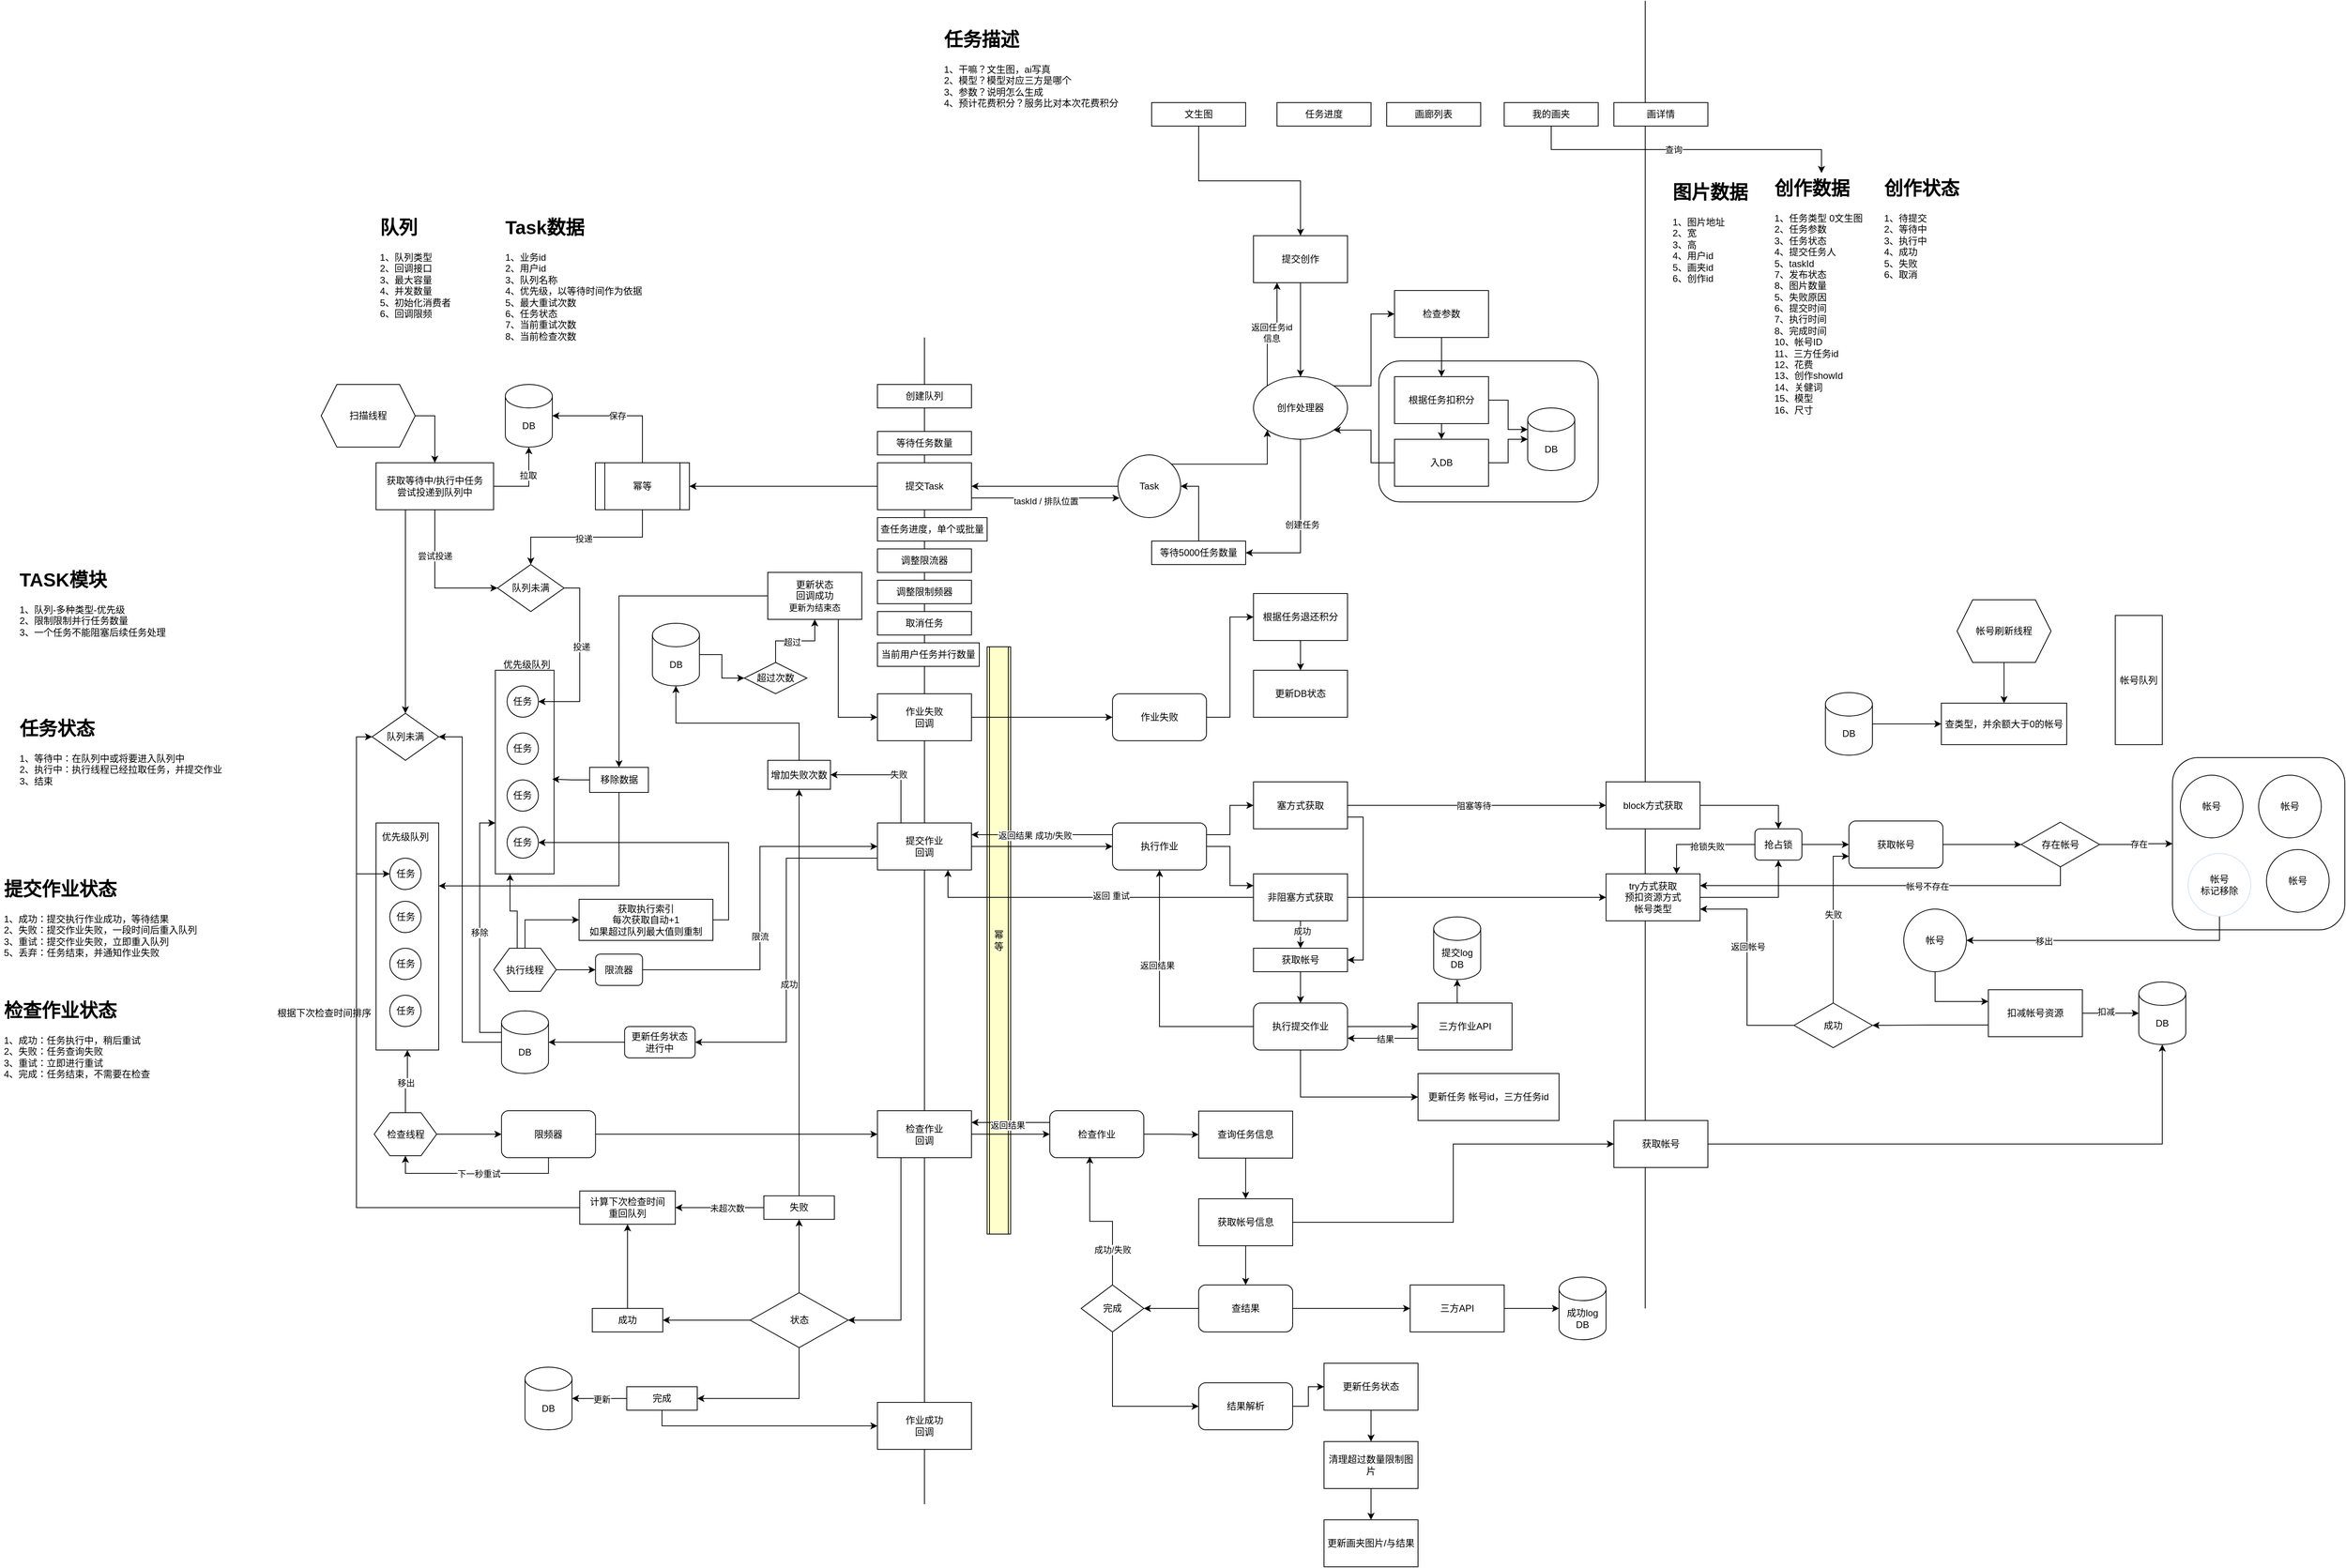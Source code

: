 <mxfile version="23.1.6" type="github">
  <diagram id="C5RBs43oDa-KdzZeNtuy" name="Page-1">
    <mxGraphModel dx="2501" dy="1964" grid="1" gridSize="10" guides="1" tooltips="1" connect="1" arrows="1" fold="1" page="1" pageScale="1" pageWidth="827" pageHeight="1169" math="0" shadow="0">
      <root>
        <mxCell id="WIyWlLk6GJQsqaUBKTNV-0" />
        <mxCell id="WIyWlLk6GJQsqaUBKTNV-1" parent="WIyWlLk6GJQsqaUBKTNV-0" />
        <mxCell id="xUtmV8FWCzUYATDFEh71-380" value="幂等" style="shape=process;whiteSpace=wrap;html=1;backgroundOutline=1;fillColor=#FFFFCC;" vertex="1" parent="WIyWlLk6GJQsqaUBKTNV-1">
          <mxGeometry x="790" y="355" width="30" height="750" as="geometry" />
        </mxCell>
        <mxCell id="xUtmV8FWCzUYATDFEh71-227" value="" style="rounded=1;whiteSpace=wrap;html=1;" vertex="1" parent="WIyWlLk6GJQsqaUBKTNV-1">
          <mxGeometry x="1290" y="-10" width="280" height="180" as="geometry" />
        </mxCell>
        <mxCell id="xUtmV8FWCzUYATDFEh71-2" value="" style="endArrow=none;html=1;rounded=0;" edge="1" parent="WIyWlLk6GJQsqaUBKTNV-1">
          <mxGeometry width="50" height="50" relative="1" as="geometry">
            <mxPoint x="710" y="1450" as="sourcePoint" />
            <mxPoint x="710" y="-40" as="targetPoint" />
          </mxGeometry>
        </mxCell>
        <mxCell id="xUtmV8FWCzUYATDFEh71-3" value="" style="endArrow=none;html=1;rounded=0;" edge="1" parent="WIyWlLk6GJQsqaUBKTNV-1">
          <mxGeometry width="50" height="50" relative="1" as="geometry">
            <mxPoint x="1630" y="1200" as="sourcePoint" />
            <mxPoint x="1630" y="-470" as="targetPoint" />
          </mxGeometry>
        </mxCell>
        <mxCell id="xUtmV8FWCzUYATDFEh71-9" style="edgeStyle=orthogonalEdgeStyle;rounded=0;orthogonalLoop=1;jettySize=auto;html=1;exitX=0;exitY=0.5;exitDx=0;exitDy=0;entryX=1;entryY=0.5;entryDx=0;entryDy=0;" edge="1" parent="WIyWlLk6GJQsqaUBKTNV-1" source="xUtmV8FWCzUYATDFEh71-6" target="xUtmV8FWCzUYATDFEh71-8">
          <mxGeometry relative="1" as="geometry" />
        </mxCell>
        <mxCell id="xUtmV8FWCzUYATDFEh71-218" style="edgeStyle=orthogonalEdgeStyle;rounded=0;orthogonalLoop=1;jettySize=auto;html=1;exitX=1;exitY=0;exitDx=0;exitDy=0;entryX=0;entryY=1;entryDx=0;entryDy=0;" edge="1" parent="WIyWlLk6GJQsqaUBKTNV-1" source="xUtmV8FWCzUYATDFEh71-6" target="xUtmV8FWCzUYATDFEh71-204">
          <mxGeometry relative="1" as="geometry" />
        </mxCell>
        <mxCell id="xUtmV8FWCzUYATDFEh71-6" value="Task" style="ellipse;whiteSpace=wrap;html=1;aspect=fixed;" vertex="1" parent="WIyWlLk6GJQsqaUBKTNV-1">
          <mxGeometry x="957" y="110" width="80" height="80" as="geometry" />
        </mxCell>
        <mxCell id="xUtmV8FWCzUYATDFEh71-13" style="edgeStyle=orthogonalEdgeStyle;rounded=0;orthogonalLoop=1;jettySize=auto;html=1;exitX=0;exitY=0.5;exitDx=0;exitDy=0;entryX=1;entryY=0.5;entryDx=0;entryDy=0;" edge="1" parent="WIyWlLk6GJQsqaUBKTNV-1" source="xUtmV8FWCzUYATDFEh71-8" target="xUtmV8FWCzUYATDFEh71-11">
          <mxGeometry relative="1" as="geometry" />
        </mxCell>
        <mxCell id="xUtmV8FWCzUYATDFEh71-8" value="提交Task" style="rounded=0;whiteSpace=wrap;html=1;" vertex="1" parent="WIyWlLk6GJQsqaUBKTNV-1">
          <mxGeometry x="650" y="120" width="120" height="60" as="geometry" />
        </mxCell>
        <mxCell id="xUtmV8FWCzUYATDFEh71-10" value="" style="rounded=0;whiteSpace=wrap;html=1;" vertex="1" parent="WIyWlLk6GJQsqaUBKTNV-1">
          <mxGeometry x="162.25" y="385" width="75" height="260" as="geometry" />
        </mxCell>
        <mxCell id="xUtmV8FWCzUYATDFEh71-16" style="edgeStyle=orthogonalEdgeStyle;rounded=0;orthogonalLoop=1;jettySize=auto;html=1;exitX=0.5;exitY=1;exitDx=0;exitDy=0;entryX=0.5;entryY=0;entryDx=0;entryDy=0;" edge="1" parent="WIyWlLk6GJQsqaUBKTNV-1" source="xUtmV8FWCzUYATDFEh71-11" target="xUtmV8FWCzUYATDFEh71-38">
          <mxGeometry relative="1" as="geometry" />
        </mxCell>
        <mxCell id="xUtmV8FWCzUYATDFEh71-17" value="投递" style="edgeLabel;html=1;align=center;verticalAlign=middle;resizable=0;points=[];" vertex="1" connectable="0" parent="xUtmV8FWCzUYATDFEh71-16">
          <mxGeometry x="0.036" y="2" relative="1" as="geometry">
            <mxPoint as="offset" />
          </mxGeometry>
        </mxCell>
        <mxCell id="xUtmV8FWCzUYATDFEh71-11" value="幂等" style="shape=process;whiteSpace=wrap;html=1;backgroundOutline=1;" vertex="1" parent="WIyWlLk6GJQsqaUBKTNV-1">
          <mxGeometry x="290" y="120" width="120" height="60" as="geometry" />
        </mxCell>
        <mxCell id="xUtmV8FWCzUYATDFEh71-12" value="DB" style="shape=cylinder3;whiteSpace=wrap;html=1;boundedLbl=1;backgroundOutline=1;size=15;" vertex="1" parent="WIyWlLk6GJQsqaUBKTNV-1">
          <mxGeometry x="175" y="20" width="60" height="80" as="geometry" />
        </mxCell>
        <mxCell id="xUtmV8FWCzUYATDFEh71-14" style="edgeStyle=orthogonalEdgeStyle;rounded=0;orthogonalLoop=1;jettySize=auto;html=1;exitX=0.5;exitY=0;exitDx=0;exitDy=0;entryX=1;entryY=0.5;entryDx=0;entryDy=0;entryPerimeter=0;" edge="1" parent="WIyWlLk6GJQsqaUBKTNV-1" source="xUtmV8FWCzUYATDFEh71-11" target="xUtmV8FWCzUYATDFEh71-12">
          <mxGeometry relative="1" as="geometry" />
        </mxCell>
        <mxCell id="xUtmV8FWCzUYATDFEh71-15" value="保存" style="edgeLabel;html=1;align=center;verticalAlign=middle;resizable=0;points=[];" vertex="1" connectable="0" parent="xUtmV8FWCzUYATDFEh71-14">
          <mxGeometry x="0.051" relative="1" as="geometry">
            <mxPoint as="offset" />
          </mxGeometry>
        </mxCell>
        <mxCell id="xUtmV8FWCzUYATDFEh71-18" value="任务" style="ellipse;whiteSpace=wrap;html=1;aspect=fixed;" vertex="1" parent="WIyWlLk6GJQsqaUBKTNV-1">
          <mxGeometry x="177.25" y="405" width="40" height="40" as="geometry" />
        </mxCell>
        <mxCell id="xUtmV8FWCzUYATDFEh71-19" value="任务" style="ellipse;whiteSpace=wrap;html=1;aspect=fixed;" vertex="1" parent="WIyWlLk6GJQsqaUBKTNV-1">
          <mxGeometry x="177.25" y="525" width="40" height="40" as="geometry" />
        </mxCell>
        <mxCell id="xUtmV8FWCzUYATDFEh71-20" value="任务" style="ellipse;whiteSpace=wrap;html=1;aspect=fixed;" vertex="1" parent="WIyWlLk6GJQsqaUBKTNV-1">
          <mxGeometry x="177.25" y="465" width="40" height="40" as="geometry" />
        </mxCell>
        <mxCell id="xUtmV8FWCzUYATDFEh71-21" value="任务" style="ellipse;whiteSpace=wrap;html=1;aspect=fixed;" vertex="1" parent="WIyWlLk6GJQsqaUBKTNV-1">
          <mxGeometry x="177.25" y="585" width="40" height="40" as="geometry" />
        </mxCell>
        <mxCell id="xUtmV8FWCzUYATDFEh71-25" style="edgeStyle=orthogonalEdgeStyle;rounded=0;orthogonalLoop=1;jettySize=auto;html=1;exitX=0.5;exitY=0;exitDx=0;exitDy=0;entryX=0;entryY=0.5;entryDx=0;entryDy=0;" edge="1" parent="WIyWlLk6GJQsqaUBKTNV-1" source="xUtmV8FWCzUYATDFEh71-24" target="xUtmV8FWCzUYATDFEh71-371">
          <mxGeometry relative="1" as="geometry" />
        </mxCell>
        <mxCell id="xUtmV8FWCzUYATDFEh71-104" style="edgeStyle=orthogonalEdgeStyle;rounded=0;orthogonalLoop=1;jettySize=auto;html=1;exitX=1;exitY=0.5;exitDx=0;exitDy=0;entryX=0;entryY=0.5;entryDx=0;entryDy=0;" edge="1" parent="WIyWlLk6GJQsqaUBKTNV-1" source="xUtmV8FWCzUYATDFEh71-24" target="xUtmV8FWCzUYATDFEh71-103">
          <mxGeometry relative="1" as="geometry" />
        </mxCell>
        <mxCell id="xUtmV8FWCzUYATDFEh71-373" style="edgeStyle=orthogonalEdgeStyle;rounded=0;orthogonalLoop=1;jettySize=auto;html=1;exitX=0.375;exitY=0;exitDx=0;exitDy=0;entryX=0.25;entryY=1;entryDx=0;entryDy=0;" edge="1" parent="WIyWlLk6GJQsqaUBKTNV-1" source="xUtmV8FWCzUYATDFEh71-24" target="xUtmV8FWCzUYATDFEh71-10">
          <mxGeometry relative="1" as="geometry" />
        </mxCell>
        <mxCell id="xUtmV8FWCzUYATDFEh71-24" value="执行线程" style="shape=hexagon;perimeter=hexagonPerimeter2;whiteSpace=wrap;html=1;fixedSize=1;" vertex="1" parent="WIyWlLk6GJQsqaUBKTNV-1">
          <mxGeometry x="160.25" y="740" width="79.75" height="55" as="geometry" />
        </mxCell>
        <mxCell id="xUtmV8FWCzUYATDFEh71-29" style="edgeStyle=orthogonalEdgeStyle;rounded=0;orthogonalLoop=1;jettySize=auto;html=1;exitX=1;exitY=0.5;exitDx=0;exitDy=0;entryX=0;entryY=0.5;entryDx=0;entryDy=0;" edge="1" parent="WIyWlLk6GJQsqaUBKTNV-1" source="xUtmV8FWCzUYATDFEh71-27" target="xUtmV8FWCzUYATDFEh71-31">
          <mxGeometry relative="1" as="geometry">
            <mxPoint x="840" y="665" as="targetPoint" />
          </mxGeometry>
        </mxCell>
        <mxCell id="xUtmV8FWCzUYATDFEh71-75" style="edgeStyle=orthogonalEdgeStyle;rounded=0;orthogonalLoop=1;jettySize=auto;html=1;exitX=0;exitY=0.75;exitDx=0;exitDy=0;entryX=1;entryY=0.5;entryDx=0;entryDy=0;" edge="1" parent="WIyWlLk6GJQsqaUBKTNV-1" source="xUtmV8FWCzUYATDFEh71-27" target="xUtmV8FWCzUYATDFEh71-74">
          <mxGeometry relative="1" as="geometry" />
        </mxCell>
        <mxCell id="xUtmV8FWCzUYATDFEh71-92" value="成功" style="edgeLabel;html=1;align=center;verticalAlign=middle;resizable=0;points=[];" vertex="1" connectable="0" parent="xUtmV8FWCzUYATDFEh71-75">
          <mxGeometry x="0.184" y="3" relative="1" as="geometry">
            <mxPoint as="offset" />
          </mxGeometry>
        </mxCell>
        <mxCell id="xUtmV8FWCzUYATDFEh71-110" style="edgeStyle=orthogonalEdgeStyle;rounded=0;orthogonalLoop=1;jettySize=auto;html=1;exitX=0.25;exitY=0;exitDx=0;exitDy=0;entryX=1;entryY=0.5;entryDx=0;entryDy=0;" edge="1" parent="WIyWlLk6GJQsqaUBKTNV-1" source="xUtmV8FWCzUYATDFEh71-27" target="xUtmV8FWCzUYATDFEh71-109">
          <mxGeometry relative="1" as="geometry">
            <mxPoint x="650" y="510" as="targetPoint" />
          </mxGeometry>
        </mxCell>
        <mxCell id="xUtmV8FWCzUYATDFEh71-111" value="失败" style="edgeLabel;html=1;align=center;verticalAlign=middle;resizable=0;points=[];" vertex="1" connectable="0" parent="xUtmV8FWCzUYATDFEh71-110">
          <mxGeometry x="-0.14" y="-1" relative="1" as="geometry">
            <mxPoint as="offset" />
          </mxGeometry>
        </mxCell>
        <mxCell id="xUtmV8FWCzUYATDFEh71-27" value="提交作业&lt;br&gt;回调" style="rounded=0;whiteSpace=wrap;html=1;" vertex="1" parent="WIyWlLk6GJQsqaUBKTNV-1">
          <mxGeometry x="650" y="580" width="120" height="60" as="geometry" />
        </mxCell>
        <mxCell id="xUtmV8FWCzUYATDFEh71-32" style="edgeStyle=orthogonalEdgeStyle;rounded=0;orthogonalLoop=1;jettySize=auto;html=1;exitX=0;exitY=0.25;exitDx=0;exitDy=0;entryX=1;entryY=0.25;entryDx=0;entryDy=0;" edge="1" parent="WIyWlLk6GJQsqaUBKTNV-1" source="xUtmV8FWCzUYATDFEh71-31" target="xUtmV8FWCzUYATDFEh71-27">
          <mxGeometry relative="1" as="geometry" />
        </mxCell>
        <mxCell id="xUtmV8FWCzUYATDFEh71-33" value="返回结果 成功/失败" style="edgeLabel;html=1;align=center;verticalAlign=middle;resizable=0;points=[];" vertex="1" connectable="0" parent="xUtmV8FWCzUYATDFEh71-32">
          <mxGeometry x="0.102" y="1" relative="1" as="geometry">
            <mxPoint as="offset" />
          </mxGeometry>
        </mxCell>
        <mxCell id="xUtmV8FWCzUYATDFEh71-259" style="edgeStyle=orthogonalEdgeStyle;rounded=0;orthogonalLoop=1;jettySize=auto;html=1;exitX=1;exitY=0.5;exitDx=0;exitDy=0;entryX=0;entryY=0.25;entryDx=0;entryDy=0;" edge="1" parent="WIyWlLk6GJQsqaUBKTNV-1" source="xUtmV8FWCzUYATDFEh71-31" target="xUtmV8FWCzUYATDFEh71-244">
          <mxGeometry relative="1" as="geometry" />
        </mxCell>
        <mxCell id="xUtmV8FWCzUYATDFEh71-260" style="edgeStyle=orthogonalEdgeStyle;rounded=0;orthogonalLoop=1;jettySize=auto;html=1;exitX=1;exitY=0.25;exitDx=0;exitDy=0;entryX=0;entryY=0.5;entryDx=0;entryDy=0;" edge="1" parent="WIyWlLk6GJQsqaUBKTNV-1" source="xUtmV8FWCzUYATDFEh71-31" target="xUtmV8FWCzUYATDFEh71-247">
          <mxGeometry relative="1" as="geometry" />
        </mxCell>
        <mxCell id="xUtmV8FWCzUYATDFEh71-31" value="执行作业" style="rounded=1;whiteSpace=wrap;html=1;" vertex="1" parent="WIyWlLk6GJQsqaUBKTNV-1">
          <mxGeometry x="950" y="580" width="120" height="60" as="geometry" />
        </mxCell>
        <mxCell id="xUtmV8FWCzUYATDFEh71-35" value="扫描线程" style="shape=hexagon;perimeter=hexagonPerimeter2;whiteSpace=wrap;html=1;fixedSize=1;" vertex="1" parent="WIyWlLk6GJQsqaUBKTNV-1">
          <mxGeometry x="-60" y="20" width="120" height="80" as="geometry" />
        </mxCell>
        <mxCell id="xUtmV8FWCzUYATDFEh71-36" style="edgeStyle=orthogonalEdgeStyle;rounded=0;orthogonalLoop=1;jettySize=auto;html=1;exitX=1;exitY=0.5;exitDx=0;exitDy=0;entryX=0.5;entryY=0;entryDx=0;entryDy=0;" edge="1" parent="WIyWlLk6GJQsqaUBKTNV-1" source="xUtmV8FWCzUYATDFEh71-35" target="xUtmV8FWCzUYATDFEh71-37">
          <mxGeometry relative="1" as="geometry" />
        </mxCell>
        <mxCell id="xUtmV8FWCzUYATDFEh71-43" style="edgeStyle=orthogonalEdgeStyle;rounded=0;orthogonalLoop=1;jettySize=auto;html=1;exitX=0.5;exitY=1;exitDx=0;exitDy=0;entryX=0;entryY=0.5;entryDx=0;entryDy=0;" edge="1" parent="WIyWlLk6GJQsqaUBKTNV-1" source="xUtmV8FWCzUYATDFEh71-37" target="xUtmV8FWCzUYATDFEh71-38">
          <mxGeometry relative="1" as="geometry" />
        </mxCell>
        <mxCell id="xUtmV8FWCzUYATDFEh71-44" value="尝试投递" style="edgeLabel;html=1;align=center;verticalAlign=middle;resizable=0;points=[];" vertex="1" connectable="0" parent="xUtmV8FWCzUYATDFEh71-43">
          <mxGeometry x="-0.349" relative="1" as="geometry">
            <mxPoint as="offset" />
          </mxGeometry>
        </mxCell>
        <mxCell id="xUtmV8FWCzUYATDFEh71-81" style="edgeStyle=orthogonalEdgeStyle;rounded=0;orthogonalLoop=1;jettySize=auto;html=1;exitX=0.25;exitY=1;exitDx=0;exitDy=0;entryX=0.5;entryY=0;entryDx=0;entryDy=0;" edge="1" parent="WIyWlLk6GJQsqaUBKTNV-1" source="xUtmV8FWCzUYATDFEh71-37" target="xUtmV8FWCzUYATDFEh71-82">
          <mxGeometry relative="1" as="geometry">
            <mxPoint x="60" y="370" as="targetPoint" />
          </mxGeometry>
        </mxCell>
        <mxCell id="xUtmV8FWCzUYATDFEh71-37" value="获取等待中/执行中任务&lt;br&gt;尝试投递到队列中" style="rounded=0;whiteSpace=wrap;html=1;" vertex="1" parent="WIyWlLk6GJQsqaUBKTNV-1">
          <mxGeometry x="10" y="120" width="150" height="60" as="geometry" />
        </mxCell>
        <mxCell id="xUtmV8FWCzUYATDFEh71-39" style="edgeStyle=orthogonalEdgeStyle;rounded=0;orthogonalLoop=1;jettySize=auto;html=1;exitX=1;exitY=0.5;exitDx=0;exitDy=0;entryX=1;entryY=0.5;entryDx=0;entryDy=0;" edge="1" parent="WIyWlLk6GJQsqaUBKTNV-1" source="xUtmV8FWCzUYATDFEh71-38" target="xUtmV8FWCzUYATDFEh71-18">
          <mxGeometry relative="1" as="geometry" />
        </mxCell>
        <mxCell id="xUtmV8FWCzUYATDFEh71-40" value="投递" style="edgeLabel;html=1;align=center;verticalAlign=middle;resizable=0;points=[];" vertex="1" connectable="0" parent="xUtmV8FWCzUYATDFEh71-39">
          <mxGeometry x="-0.132" y="2" relative="1" as="geometry">
            <mxPoint as="offset" />
          </mxGeometry>
        </mxCell>
        <mxCell id="xUtmV8FWCzUYATDFEh71-38" value="队列未满" style="rhombus;whiteSpace=wrap;html=1;" vertex="1" parent="WIyWlLk6GJQsqaUBKTNV-1">
          <mxGeometry x="165" y="250" width="85" height="60" as="geometry" />
        </mxCell>
        <mxCell id="xUtmV8FWCzUYATDFEh71-41" style="edgeStyle=orthogonalEdgeStyle;rounded=0;orthogonalLoop=1;jettySize=auto;html=1;exitX=1;exitY=0.5;exitDx=0;exitDy=0;entryX=0.5;entryY=1;entryDx=0;entryDy=0;entryPerimeter=0;" edge="1" parent="WIyWlLk6GJQsqaUBKTNV-1" source="xUtmV8FWCzUYATDFEh71-37" target="xUtmV8FWCzUYATDFEh71-12">
          <mxGeometry relative="1" as="geometry" />
        </mxCell>
        <mxCell id="xUtmV8FWCzUYATDFEh71-42" value="拉取" style="edgeLabel;html=1;align=center;verticalAlign=middle;resizable=0;points=[];" vertex="1" connectable="0" parent="xUtmV8FWCzUYATDFEh71-41">
          <mxGeometry x="0.242" y="1" relative="1" as="geometry">
            <mxPoint as="offset" />
          </mxGeometry>
        </mxCell>
        <mxCell id="xUtmV8FWCzUYATDFEh71-46" value="优先级队列" style="text;html=1;align=center;verticalAlign=middle;whiteSpace=wrap;rounded=0;" vertex="1" parent="WIyWlLk6GJQsqaUBKTNV-1">
          <mxGeometry x="165" y="360" width="75" height="35" as="geometry" />
        </mxCell>
        <mxCell id="xUtmV8FWCzUYATDFEh71-65" value="&lt;h1&gt;队列&lt;/h1&gt;&lt;div&gt;1、队列类型&lt;/div&gt;&lt;div&gt;2、回调接口&lt;/div&gt;&lt;div&gt;3、最大容量&lt;/div&gt;&lt;div&gt;4、并发数量&lt;/div&gt;&lt;div&gt;5、初始化消费者&lt;/div&gt;&lt;div&gt;6、回调限频&lt;/div&gt;&lt;div&gt;&lt;br&gt;&lt;/div&gt;" style="text;html=1;spacing=5;spacingTop=-20;whiteSpace=wrap;overflow=hidden;rounded=0;" vertex="1" parent="WIyWlLk6GJQsqaUBKTNV-1">
          <mxGeometry x="10.13" y="-200" width="190" height="170" as="geometry" />
        </mxCell>
        <mxCell id="xUtmV8FWCzUYATDFEh71-66" value="&lt;h1&gt;Task数据&lt;/h1&gt;&lt;div&gt;1、业务id&lt;/div&gt;&lt;div&gt;2、用户id&lt;/div&gt;&lt;div&gt;3、队列名称&lt;/div&gt;&lt;div&gt;4、优先级，以等待时间作为依据&lt;/div&gt;&lt;div&gt;5、最大重试次数&lt;/div&gt;&lt;div&gt;6、任务状态&lt;/div&gt;&lt;div&gt;7、当前重试次数&lt;/div&gt;&lt;div&gt;8、当前检查次数&lt;/div&gt;" style="text;html=1;spacing=5;spacingTop=-20;whiteSpace=wrap;overflow=hidden;rounded=0;" vertex="1" parent="WIyWlLk6GJQsqaUBKTNV-1">
          <mxGeometry x="170.13" y="-200" width="209.87" height="200" as="geometry" />
        </mxCell>
        <mxCell id="xUtmV8FWCzUYATDFEh71-74" value="更新任务状态&lt;br&gt;进行中" style="rounded=1;whiteSpace=wrap;html=1;" vertex="1" parent="WIyWlLk6GJQsqaUBKTNV-1">
          <mxGeometry x="327.25" y="840" width="90" height="40" as="geometry" />
        </mxCell>
        <mxCell id="xUtmV8FWCzUYATDFEh71-85" style="edgeStyle=orthogonalEdgeStyle;rounded=0;orthogonalLoop=1;jettySize=auto;html=1;exitX=0.5;exitY=0;exitDx=0;exitDy=0;entryX=0.5;entryY=1;entryDx=0;entryDy=0;" edge="1" parent="WIyWlLk6GJQsqaUBKTNV-1" source="xUtmV8FWCzUYATDFEh71-76" target="xUtmV8FWCzUYATDFEh71-77">
          <mxGeometry relative="1" as="geometry" />
        </mxCell>
        <mxCell id="xUtmV8FWCzUYATDFEh71-172" value="移出" style="edgeLabel;html=1;align=center;verticalAlign=middle;resizable=0;points=[];" vertex="1" connectable="0" parent="xUtmV8FWCzUYATDFEh71-85">
          <mxGeometry x="-0.025" y="-2" relative="1" as="geometry">
            <mxPoint as="offset" />
          </mxGeometry>
        </mxCell>
        <mxCell id="xUtmV8FWCzUYATDFEh71-101" style="edgeStyle=orthogonalEdgeStyle;rounded=0;orthogonalLoop=1;jettySize=auto;html=1;exitX=1;exitY=0.5;exitDx=0;exitDy=0;entryX=0;entryY=0.5;entryDx=0;entryDy=0;" edge="1" parent="WIyWlLk6GJQsqaUBKTNV-1" source="xUtmV8FWCzUYATDFEh71-76" target="xUtmV8FWCzUYATDFEh71-100">
          <mxGeometry relative="1" as="geometry" />
        </mxCell>
        <mxCell id="xUtmV8FWCzUYATDFEh71-76" value="检查线程" style="shape=hexagon;perimeter=hexagonPerimeter2;whiteSpace=wrap;html=1;fixedSize=1;" vertex="1" parent="WIyWlLk6GJQsqaUBKTNV-1">
          <mxGeometry x="7.63" y="950" width="79.75" height="55" as="geometry" />
        </mxCell>
        <mxCell id="xUtmV8FWCzUYATDFEh71-77" value="" style="rounded=0;whiteSpace=wrap;html=1;" vertex="1" parent="WIyWlLk6GJQsqaUBKTNV-1">
          <mxGeometry x="10" y="580" width="80" height="290" as="geometry" />
        </mxCell>
        <mxCell id="xUtmV8FWCzUYATDFEh71-79" value="优先级队列" style="text;html=1;align=center;verticalAlign=middle;whiteSpace=wrap;rounded=0;" vertex="1" parent="WIyWlLk6GJQsqaUBKTNV-1">
          <mxGeometry x="10" y="580" width="75" height="35" as="geometry" />
        </mxCell>
        <mxCell id="xUtmV8FWCzUYATDFEh71-80" value="任务" style="ellipse;whiteSpace=wrap;html=1;aspect=fixed;" vertex="1" parent="WIyWlLk6GJQsqaUBKTNV-1">
          <mxGeometry x="27.5" y="625" width="40" height="40" as="geometry" />
        </mxCell>
        <mxCell id="xUtmV8FWCzUYATDFEh71-94" style="edgeStyle=orthogonalEdgeStyle;rounded=0;orthogonalLoop=1;jettySize=auto;html=1;exitX=0;exitY=0.5;exitDx=0;exitDy=0;entryX=0;entryY=0.5;entryDx=0;entryDy=0;" edge="1" parent="WIyWlLk6GJQsqaUBKTNV-1" source="xUtmV8FWCzUYATDFEh71-82" target="xUtmV8FWCzUYATDFEh71-80">
          <mxGeometry relative="1" as="geometry" />
        </mxCell>
        <mxCell id="xUtmV8FWCzUYATDFEh71-82" value="队列未满" style="rhombus;whiteSpace=wrap;html=1;" vertex="1" parent="WIyWlLk6GJQsqaUBKTNV-1">
          <mxGeometry x="5" y="440" width="85" height="60" as="geometry" />
        </mxCell>
        <mxCell id="xUtmV8FWCzUYATDFEh71-84" value="&lt;h1&gt;任务状态&lt;/h1&gt;&lt;div&gt;1、等待中：在队列中或将要进入队列中&amp;nbsp;&lt;br style=&quot;border-color: var(--border-color);&quot;&gt;2、执行中：执行线程已经拉取任务，并提交作业&lt;br style=&quot;border-color: var(--border-color);&quot;&gt;3、结束&lt;br style=&quot;border-color: var(--border-color);&quot;&gt;&lt;br style=&quot;border-color: var(--border-color);&quot;&gt;&lt;div style=&quot;border-color: var(--border-color);&quot;&gt;&lt;br style=&quot;border-color: var(--border-color);&quot;&gt;&lt;/div&gt;&lt;/div&gt;" style="text;html=1;spacing=5;spacingTop=-20;whiteSpace=wrap;overflow=hidden;rounded=0;" vertex="1" parent="WIyWlLk6GJQsqaUBKTNV-1">
          <mxGeometry x="-450" y="440" width="290" height="125" as="geometry" />
        </mxCell>
        <mxCell id="xUtmV8FWCzUYATDFEh71-86" value="任务" style="ellipse;whiteSpace=wrap;html=1;aspect=fixed;" vertex="1" parent="WIyWlLk6GJQsqaUBKTNV-1">
          <mxGeometry x="27.5" y="680" width="40" height="40" as="geometry" />
        </mxCell>
        <mxCell id="xUtmV8FWCzUYATDFEh71-87" value="任务" style="ellipse;whiteSpace=wrap;html=1;aspect=fixed;" vertex="1" parent="WIyWlLk6GJQsqaUBKTNV-1">
          <mxGeometry x="27.5" y="800" width="40" height="40" as="geometry" />
        </mxCell>
        <mxCell id="xUtmV8FWCzUYATDFEh71-88" value="任务" style="ellipse;whiteSpace=wrap;html=1;aspect=fixed;" vertex="1" parent="WIyWlLk6GJQsqaUBKTNV-1">
          <mxGeometry x="27.5" y="740" width="40" height="40" as="geometry" />
        </mxCell>
        <mxCell id="xUtmV8FWCzUYATDFEh71-93" style="edgeStyle=orthogonalEdgeStyle;rounded=0;orthogonalLoop=1;jettySize=auto;html=1;exitX=0;exitY=0.5;exitDx=0;exitDy=0;exitPerimeter=0;entryX=1;entryY=0.5;entryDx=0;entryDy=0;" edge="1" parent="WIyWlLk6GJQsqaUBKTNV-1" source="xUtmV8FWCzUYATDFEh71-89" target="xUtmV8FWCzUYATDFEh71-82">
          <mxGeometry relative="1" as="geometry">
            <mxPoint x="130" y="630" as="targetPoint" />
            <Array as="points">
              <mxPoint x="120" y="860" />
              <mxPoint x="120" y="470" />
            </Array>
          </mxGeometry>
        </mxCell>
        <mxCell id="xUtmV8FWCzUYATDFEh71-374" style="edgeStyle=orthogonalEdgeStyle;rounded=0;orthogonalLoop=1;jettySize=auto;html=1;exitX=0;exitY=0;exitDx=0;exitDy=27.5;exitPerimeter=0;entryX=0;entryY=0.75;entryDx=0;entryDy=0;" edge="1" parent="WIyWlLk6GJQsqaUBKTNV-1" source="xUtmV8FWCzUYATDFEh71-89" target="xUtmV8FWCzUYATDFEh71-10">
          <mxGeometry relative="1" as="geometry" />
        </mxCell>
        <mxCell id="xUtmV8FWCzUYATDFEh71-375" value="移除" style="edgeLabel;html=1;align=center;verticalAlign=middle;resizable=0;points=[];" vertex="1" connectable="0" parent="xUtmV8FWCzUYATDFEh71-374">
          <mxGeometry x="-0.015" y="1" relative="1" as="geometry">
            <mxPoint as="offset" />
          </mxGeometry>
        </mxCell>
        <mxCell id="xUtmV8FWCzUYATDFEh71-89" value="DB" style="shape=cylinder3;whiteSpace=wrap;html=1;boundedLbl=1;backgroundOutline=1;size=15;" vertex="1" parent="WIyWlLk6GJQsqaUBKTNV-1">
          <mxGeometry x="170.13" y="820" width="60" height="80" as="geometry" />
        </mxCell>
        <mxCell id="xUtmV8FWCzUYATDFEh71-90" style="edgeStyle=orthogonalEdgeStyle;rounded=0;orthogonalLoop=1;jettySize=auto;html=1;exitX=0;exitY=0.5;exitDx=0;exitDy=0;entryX=1;entryY=0.5;entryDx=0;entryDy=0;entryPerimeter=0;" edge="1" parent="WIyWlLk6GJQsqaUBKTNV-1" source="xUtmV8FWCzUYATDFEh71-74" target="xUtmV8FWCzUYATDFEh71-89">
          <mxGeometry relative="1" as="geometry" />
        </mxCell>
        <mxCell id="xUtmV8FWCzUYATDFEh71-142" style="edgeStyle=orthogonalEdgeStyle;rounded=0;orthogonalLoop=1;jettySize=auto;html=1;exitX=1;exitY=0.5;exitDx=0;exitDy=0;entryX=0;entryY=0.5;entryDx=0;entryDy=0;" edge="1" parent="WIyWlLk6GJQsqaUBKTNV-1" source="xUtmV8FWCzUYATDFEh71-95" target="xUtmV8FWCzUYATDFEh71-115">
          <mxGeometry relative="1" as="geometry" />
        </mxCell>
        <mxCell id="xUtmV8FWCzUYATDFEh71-150" style="edgeStyle=orthogonalEdgeStyle;rounded=0;orthogonalLoop=1;jettySize=auto;html=1;exitX=0.25;exitY=1;exitDx=0;exitDy=0;entryX=1;entryY=0.5;entryDx=0;entryDy=0;" edge="1" parent="WIyWlLk6GJQsqaUBKTNV-1" source="xUtmV8FWCzUYATDFEh71-95" target="xUtmV8FWCzUYATDFEh71-149">
          <mxGeometry relative="1" as="geometry" />
        </mxCell>
        <mxCell id="xUtmV8FWCzUYATDFEh71-95" value="检查作业&lt;br&gt;回调" style="rounded=0;whiteSpace=wrap;html=1;" vertex="1" parent="WIyWlLk6GJQsqaUBKTNV-1">
          <mxGeometry x="650" y="947.5" width="120" height="60" as="geometry" />
        </mxCell>
        <mxCell id="xUtmV8FWCzUYATDFEh71-97" value="&lt;h1&gt;TASK模块&lt;/h1&gt;&lt;div&gt;1、队列-多种类型-优先级&lt;br style=&quot;border-color: var(--border-color);&quot;&gt;2、限制限制并行任务数量&lt;br style=&quot;border-color: var(--border-color);&quot;&gt;3、一个任务不能阻塞后续任务处理&lt;br&gt;&lt;/div&gt;" style="text;html=1;spacing=5;spacingTop=-20;whiteSpace=wrap;overflow=hidden;rounded=0;" vertex="1" parent="WIyWlLk6GJQsqaUBKTNV-1">
          <mxGeometry x="-450" y="250" width="330" height="130" as="geometry" />
        </mxCell>
        <mxCell id="xUtmV8FWCzUYATDFEh71-102" style="edgeStyle=orthogonalEdgeStyle;rounded=0;orthogonalLoop=1;jettySize=auto;html=1;exitX=1;exitY=0.5;exitDx=0;exitDy=0;entryX=0;entryY=0.5;entryDx=0;entryDy=0;" edge="1" parent="WIyWlLk6GJQsqaUBKTNV-1" source="xUtmV8FWCzUYATDFEh71-100" target="xUtmV8FWCzUYATDFEh71-95">
          <mxGeometry relative="1" as="geometry" />
        </mxCell>
        <mxCell id="xUtmV8FWCzUYATDFEh71-173" style="edgeStyle=orthogonalEdgeStyle;rounded=0;orthogonalLoop=1;jettySize=auto;html=1;exitX=0.5;exitY=1;exitDx=0;exitDy=0;entryX=0.5;entryY=1;entryDx=0;entryDy=0;" edge="1" parent="WIyWlLk6GJQsqaUBKTNV-1" source="xUtmV8FWCzUYATDFEh71-100" target="xUtmV8FWCzUYATDFEh71-76">
          <mxGeometry relative="1" as="geometry" />
        </mxCell>
        <mxCell id="xUtmV8FWCzUYATDFEh71-174" value="下一秒重试" style="edgeLabel;html=1;align=center;verticalAlign=middle;resizable=0;points=[];" vertex="1" connectable="0" parent="xUtmV8FWCzUYATDFEh71-173">
          <mxGeometry x="-0.031" relative="1" as="geometry">
            <mxPoint as="offset" />
          </mxGeometry>
        </mxCell>
        <mxCell id="xUtmV8FWCzUYATDFEh71-100" value="限频器" style="rounded=1;whiteSpace=wrap;html=1;" vertex="1" parent="WIyWlLk6GJQsqaUBKTNV-1">
          <mxGeometry x="170.13" y="947.5" width="120" height="60" as="geometry" />
        </mxCell>
        <mxCell id="xUtmV8FWCzUYATDFEh71-105" style="edgeStyle=orthogonalEdgeStyle;rounded=0;orthogonalLoop=1;jettySize=auto;html=1;exitX=1;exitY=0.5;exitDx=0;exitDy=0;entryX=0;entryY=0.5;entryDx=0;entryDy=0;" edge="1" parent="WIyWlLk6GJQsqaUBKTNV-1" source="xUtmV8FWCzUYATDFEh71-103" target="xUtmV8FWCzUYATDFEh71-27">
          <mxGeometry relative="1" as="geometry" />
        </mxCell>
        <mxCell id="xUtmV8FWCzUYATDFEh71-106" value="限流" style="edgeLabel;html=1;align=center;verticalAlign=middle;resizable=0;points=[];" vertex="1" connectable="0" parent="xUtmV8FWCzUYATDFEh71-105">
          <mxGeometry x="-0.159" relative="1" as="geometry">
            <mxPoint as="offset" />
          </mxGeometry>
        </mxCell>
        <mxCell id="xUtmV8FWCzUYATDFEh71-103" value="限流器" style="rounded=1;whiteSpace=wrap;html=1;" vertex="1" parent="WIyWlLk6GJQsqaUBKTNV-1">
          <mxGeometry x="290.13" y="747.5" width="60" height="40" as="geometry" />
        </mxCell>
        <mxCell id="xUtmV8FWCzUYATDFEh71-109" value="增加失败次数" style="rounded=0;whiteSpace=wrap;html=1;" vertex="1" parent="WIyWlLk6GJQsqaUBKTNV-1">
          <mxGeometry x="510" y="500" width="80" height="37" as="geometry" />
        </mxCell>
        <mxCell id="xUtmV8FWCzUYATDFEh71-384" style="edgeStyle=orthogonalEdgeStyle;rounded=0;orthogonalLoop=1;jettySize=auto;html=1;exitX=1;exitY=0.5;exitDx=0;exitDy=0;exitPerimeter=0;entryX=0;entryY=0.5;entryDx=0;entryDy=0;" edge="1" parent="WIyWlLk6GJQsqaUBKTNV-1" source="xUtmV8FWCzUYATDFEh71-112" target="xUtmV8FWCzUYATDFEh71-119">
          <mxGeometry relative="1" as="geometry" />
        </mxCell>
        <mxCell id="xUtmV8FWCzUYATDFEh71-112" value="DB" style="shape=cylinder3;whiteSpace=wrap;html=1;boundedLbl=1;backgroundOutline=1;size=15;" vertex="1" parent="WIyWlLk6GJQsqaUBKTNV-1">
          <mxGeometry x="362.75" y="325" width="60" height="80" as="geometry" />
        </mxCell>
        <mxCell id="xUtmV8FWCzUYATDFEh71-144" style="edgeStyle=orthogonalEdgeStyle;rounded=0;orthogonalLoop=1;jettySize=auto;html=1;exitX=0;exitY=0.25;exitDx=0;exitDy=0;entryX=1;entryY=0.25;entryDx=0;entryDy=0;" edge="1" parent="WIyWlLk6GJQsqaUBKTNV-1" source="xUtmV8FWCzUYATDFEh71-115" target="xUtmV8FWCzUYATDFEh71-95">
          <mxGeometry relative="1" as="geometry" />
        </mxCell>
        <mxCell id="xUtmV8FWCzUYATDFEh71-145" value="返回结果" style="edgeLabel;html=1;align=center;verticalAlign=middle;resizable=0;points=[];" vertex="1" connectable="0" parent="xUtmV8FWCzUYATDFEh71-144">
          <mxGeometry x="0.093" y="3" relative="1" as="geometry">
            <mxPoint as="offset" />
          </mxGeometry>
        </mxCell>
        <mxCell id="xUtmV8FWCzUYATDFEh71-326" style="edgeStyle=orthogonalEdgeStyle;rounded=0;orthogonalLoop=1;jettySize=auto;html=1;exitX=1;exitY=0.5;exitDx=0;exitDy=0;" edge="1" parent="WIyWlLk6GJQsqaUBKTNV-1" source="xUtmV8FWCzUYATDFEh71-115" target="xUtmV8FWCzUYATDFEh71-317">
          <mxGeometry relative="1" as="geometry" />
        </mxCell>
        <mxCell id="xUtmV8FWCzUYATDFEh71-115" value="检查作业" style="rounded=1;whiteSpace=wrap;html=1;" vertex="1" parent="WIyWlLk6GJQsqaUBKTNV-1">
          <mxGeometry x="870" y="947.5" width="120" height="60" as="geometry" />
        </mxCell>
        <mxCell id="xUtmV8FWCzUYATDFEh71-116" value="&lt;h1&gt;提交作业状态&lt;/h1&gt;&lt;div&gt;&lt;div&gt;1、成功：提交执行作业成功，等待结果&lt;/div&gt;&lt;/div&gt;&lt;div&gt;2、失败：提交作业失败，一段时间后重入队列&lt;/div&gt;&lt;div&gt;3、重试：提交作业失败，立即重入队列&lt;/div&gt;&lt;div&gt;5、丢弃：任务结束，并通知作业失败&lt;/div&gt;" style="text;html=1;spacing=5;spacingTop=-20;whiteSpace=wrap;overflow=hidden;rounded=0;" vertex="1" parent="WIyWlLk6GJQsqaUBKTNV-1">
          <mxGeometry x="-470" y="645" width="310" height="125" as="geometry" />
        </mxCell>
        <mxCell id="xUtmV8FWCzUYATDFEh71-124" style="edgeStyle=orthogonalEdgeStyle;rounded=0;orthogonalLoop=1;jettySize=auto;html=1;exitX=1;exitY=0.5;exitDx=0;exitDy=0;entryX=0;entryY=0.5;entryDx=0;entryDy=0;" edge="1" parent="WIyWlLk6GJQsqaUBKTNV-1" source="xUtmV8FWCzUYATDFEh71-118" target="xUtmV8FWCzUYATDFEh71-123">
          <mxGeometry relative="1" as="geometry" />
        </mxCell>
        <mxCell id="xUtmV8FWCzUYATDFEh71-118" value="作业失败&lt;br&gt;回调" style="rounded=0;whiteSpace=wrap;html=1;" vertex="1" parent="WIyWlLk6GJQsqaUBKTNV-1">
          <mxGeometry x="650" y="415" width="120" height="60" as="geometry" />
        </mxCell>
        <mxCell id="xUtmV8FWCzUYATDFEh71-134" style="edgeStyle=orthogonalEdgeStyle;rounded=0;orthogonalLoop=1;jettySize=auto;html=1;exitX=0.5;exitY=0;exitDx=0;exitDy=0;entryX=0.5;entryY=1;entryDx=0;entryDy=0;" edge="1" parent="WIyWlLk6GJQsqaUBKTNV-1" source="xUtmV8FWCzUYATDFEh71-119" target="xUtmV8FWCzUYATDFEh71-133">
          <mxGeometry relative="1" as="geometry" />
        </mxCell>
        <mxCell id="xUtmV8FWCzUYATDFEh71-139" value="超过" style="edgeLabel;html=1;align=center;verticalAlign=middle;resizable=0;points=[];" vertex="1" connectable="0" parent="xUtmV8FWCzUYATDFEh71-134">
          <mxGeometry x="-0.082" relative="1" as="geometry">
            <mxPoint y="1" as="offset" />
          </mxGeometry>
        </mxCell>
        <mxCell id="xUtmV8FWCzUYATDFEh71-119" value="超过次数" style="rhombus;whiteSpace=wrap;html=1;" vertex="1" parent="WIyWlLk6GJQsqaUBKTNV-1">
          <mxGeometry x="480" y="375" width="80" height="40" as="geometry" />
        </mxCell>
        <mxCell id="xUtmV8FWCzUYATDFEh71-235" style="edgeStyle=orthogonalEdgeStyle;rounded=0;orthogonalLoop=1;jettySize=auto;html=1;exitX=1;exitY=0.5;exitDx=0;exitDy=0;entryX=0;entryY=0.5;entryDx=0;entryDy=0;" edge="1" parent="WIyWlLk6GJQsqaUBKTNV-1" source="xUtmV8FWCzUYATDFEh71-123" target="xUtmV8FWCzUYATDFEh71-230">
          <mxGeometry relative="1" as="geometry" />
        </mxCell>
        <mxCell id="xUtmV8FWCzUYATDFEh71-123" value="作业失败" style="rounded=1;whiteSpace=wrap;html=1;" vertex="1" parent="WIyWlLk6GJQsqaUBKTNV-1">
          <mxGeometry x="950" y="415" width="120" height="60" as="geometry" />
        </mxCell>
        <mxCell id="xUtmV8FWCzUYATDFEh71-381" style="edgeStyle=orthogonalEdgeStyle;rounded=0;orthogonalLoop=1;jettySize=auto;html=1;exitX=0.75;exitY=1;exitDx=0;exitDy=0;entryX=0;entryY=0.5;entryDx=0;entryDy=0;" edge="1" parent="WIyWlLk6GJQsqaUBKTNV-1" source="xUtmV8FWCzUYATDFEh71-133" target="xUtmV8FWCzUYATDFEh71-118">
          <mxGeometry relative="1" as="geometry" />
        </mxCell>
        <mxCell id="xUtmV8FWCzUYATDFEh71-387" style="edgeStyle=orthogonalEdgeStyle;rounded=0;orthogonalLoop=1;jettySize=auto;html=1;exitX=0;exitY=0.5;exitDx=0;exitDy=0;entryX=0.5;entryY=0;entryDx=0;entryDy=0;" edge="1" parent="WIyWlLk6GJQsqaUBKTNV-1" source="xUtmV8FWCzUYATDFEh71-133" target="xUtmV8FWCzUYATDFEh71-389">
          <mxGeometry relative="1" as="geometry">
            <mxPoint x="340" y="505" as="targetPoint" />
          </mxGeometry>
        </mxCell>
        <mxCell id="xUtmV8FWCzUYATDFEh71-133" value="更新状态&lt;br&gt;回调成功&lt;br&gt;&lt;span style=&quot;font-size: 11px; background-color: rgb(255, 255, 255);&quot;&gt;更新为结束态&lt;br&gt;&lt;/span&gt;" style="rounded=0;whiteSpace=wrap;html=1;" vertex="1" parent="WIyWlLk6GJQsqaUBKTNV-1">
          <mxGeometry x="510" y="260" width="120" height="60" as="geometry" />
        </mxCell>
        <mxCell id="xUtmV8FWCzUYATDFEh71-137" style="edgeStyle=orthogonalEdgeStyle;rounded=0;orthogonalLoop=1;jettySize=auto;html=1;exitX=0.5;exitY=0;exitDx=0;exitDy=0;entryX=0.5;entryY=1;entryDx=0;entryDy=0;entryPerimeter=0;" edge="1" parent="WIyWlLk6GJQsqaUBKTNV-1" source="xUtmV8FWCzUYATDFEh71-109" target="xUtmV8FWCzUYATDFEh71-112">
          <mxGeometry relative="1" as="geometry" />
        </mxCell>
        <mxCell id="xUtmV8FWCzUYATDFEh71-143" value="&lt;h1&gt;检查作业状态&lt;/h1&gt;&lt;div&gt;&lt;div&gt;1、成功：任务执行中，稍后重试&lt;/div&gt;&lt;/div&gt;&lt;div&gt;2、失败：任务查询失败&lt;/div&gt;&lt;div&gt;3、重试：立即进行重试&lt;/div&gt;&lt;div&gt;4、完成：任务结束，不需要在检查&lt;/div&gt;" style="text;html=1;spacing=5;spacingTop=-20;whiteSpace=wrap;overflow=hidden;rounded=0;" vertex="1" parent="WIyWlLk6GJQsqaUBKTNV-1">
          <mxGeometry x="-470" y="800" width="310" height="125" as="geometry" />
        </mxCell>
        <mxCell id="xUtmV8FWCzUYATDFEh71-146" value="根据下次检查时间排序" style="text;html=1;align=center;verticalAlign=middle;whiteSpace=wrap;rounded=0;" vertex="1" parent="WIyWlLk6GJQsqaUBKTNV-1">
          <mxGeometry x="-120" y="805" width="127.63" height="35" as="geometry" />
        </mxCell>
        <mxCell id="xUtmV8FWCzUYATDFEh71-152" value="" style="edgeStyle=orthogonalEdgeStyle;rounded=0;orthogonalLoop=1;jettySize=auto;html=1;" edge="1" parent="WIyWlLk6GJQsqaUBKTNV-1" source="xUtmV8FWCzUYATDFEh71-149" target="xUtmV8FWCzUYATDFEh71-151">
          <mxGeometry relative="1" as="geometry" />
        </mxCell>
        <mxCell id="xUtmV8FWCzUYATDFEh71-175" style="edgeStyle=orthogonalEdgeStyle;rounded=0;orthogonalLoop=1;jettySize=auto;html=1;exitX=0;exitY=0.5;exitDx=0;exitDy=0;entryX=1;entryY=0.5;entryDx=0;entryDy=0;" edge="1" parent="WIyWlLk6GJQsqaUBKTNV-1" source="xUtmV8FWCzUYATDFEh71-149" target="xUtmV8FWCzUYATDFEh71-169">
          <mxGeometry relative="1" as="geometry" />
        </mxCell>
        <mxCell id="xUtmV8FWCzUYATDFEh71-176" style="edgeStyle=orthogonalEdgeStyle;rounded=0;orthogonalLoop=1;jettySize=auto;html=1;exitX=0.5;exitY=1;exitDx=0;exitDy=0;entryX=1;entryY=0.5;entryDx=0;entryDy=0;" edge="1" parent="WIyWlLk6GJQsqaUBKTNV-1" source="xUtmV8FWCzUYATDFEh71-149" target="xUtmV8FWCzUYATDFEh71-177">
          <mxGeometry relative="1" as="geometry">
            <mxPoint x="550" y="1320" as="targetPoint" />
          </mxGeometry>
        </mxCell>
        <mxCell id="xUtmV8FWCzUYATDFEh71-149" value="状态" style="rhombus;whiteSpace=wrap;html=1;" vertex="1" parent="WIyWlLk6GJQsqaUBKTNV-1">
          <mxGeometry x="487.5" y="1180" width="125" height="70" as="geometry" />
        </mxCell>
        <mxCell id="xUtmV8FWCzUYATDFEh71-390" style="edgeStyle=orthogonalEdgeStyle;rounded=0;orthogonalLoop=1;jettySize=auto;html=1;exitX=0.5;exitY=0;exitDx=0;exitDy=0;entryX=0.5;entryY=1;entryDx=0;entryDy=0;" edge="1" parent="WIyWlLk6GJQsqaUBKTNV-1" source="xUtmV8FWCzUYATDFEh71-151" target="xUtmV8FWCzUYATDFEh71-109">
          <mxGeometry relative="1" as="geometry" />
        </mxCell>
        <mxCell id="xUtmV8FWCzUYATDFEh71-393" style="edgeStyle=orthogonalEdgeStyle;rounded=0;orthogonalLoop=1;jettySize=auto;html=1;exitX=0;exitY=0.5;exitDx=0;exitDy=0;entryX=1;entryY=0.5;entryDx=0;entryDy=0;" edge="1" parent="WIyWlLk6GJQsqaUBKTNV-1" source="xUtmV8FWCzUYATDFEh71-151" target="xUtmV8FWCzUYATDFEh71-168">
          <mxGeometry relative="1" as="geometry" />
        </mxCell>
        <mxCell id="xUtmV8FWCzUYATDFEh71-394" value="未超次数" style="edgeLabel;html=1;align=center;verticalAlign=middle;resizable=0;points=[];" vertex="1" connectable="0" parent="xUtmV8FWCzUYATDFEh71-393">
          <mxGeometry x="-0.159" relative="1" as="geometry">
            <mxPoint as="offset" />
          </mxGeometry>
        </mxCell>
        <mxCell id="xUtmV8FWCzUYATDFEh71-151" value="失败" style="rounded=0;whiteSpace=wrap;html=1;" vertex="1" parent="WIyWlLk6GJQsqaUBKTNV-1">
          <mxGeometry x="505" y="1056.25" width="90" height="30" as="geometry" />
        </mxCell>
        <mxCell id="xUtmV8FWCzUYATDFEh71-168" value="计算下次检查时间&lt;br&gt;重回队列" style="rounded=0;whiteSpace=wrap;html=1;" vertex="1" parent="WIyWlLk6GJQsqaUBKTNV-1">
          <mxGeometry x="270" y="1050" width="122" height="42.5" as="geometry" />
        </mxCell>
        <mxCell id="xUtmV8FWCzUYATDFEh71-170" style="edgeStyle=orthogonalEdgeStyle;rounded=0;orthogonalLoop=1;jettySize=auto;html=1;exitX=0.5;exitY=0;exitDx=0;exitDy=0;entryX=0.5;entryY=1;entryDx=0;entryDy=0;" edge="1" parent="WIyWlLk6GJQsqaUBKTNV-1" source="xUtmV8FWCzUYATDFEh71-169" target="xUtmV8FWCzUYATDFEh71-168">
          <mxGeometry relative="1" as="geometry" />
        </mxCell>
        <mxCell id="xUtmV8FWCzUYATDFEh71-169" value="成功" style="rounded=0;whiteSpace=wrap;html=1;" vertex="1" parent="WIyWlLk6GJQsqaUBKTNV-1">
          <mxGeometry x="286" y="1200" width="90" height="30" as="geometry" />
        </mxCell>
        <mxCell id="xUtmV8FWCzUYATDFEh71-171" style="edgeStyle=orthogonalEdgeStyle;rounded=0;orthogonalLoop=1;jettySize=auto;html=1;exitX=0;exitY=0.5;exitDx=0;exitDy=0;entryX=0;entryY=0.5;entryDx=0;entryDy=0;" edge="1" parent="WIyWlLk6GJQsqaUBKTNV-1" source="xUtmV8FWCzUYATDFEh71-168" target="xUtmV8FWCzUYATDFEh71-82">
          <mxGeometry relative="1" as="geometry" />
        </mxCell>
        <mxCell id="xUtmV8FWCzUYATDFEh71-408" style="edgeStyle=orthogonalEdgeStyle;rounded=0;orthogonalLoop=1;jettySize=auto;html=1;exitX=0.5;exitY=1;exitDx=0;exitDy=0;" edge="1" parent="WIyWlLk6GJQsqaUBKTNV-1" source="xUtmV8FWCzUYATDFEh71-177" target="xUtmV8FWCzUYATDFEh71-406">
          <mxGeometry relative="1" as="geometry" />
        </mxCell>
        <mxCell id="xUtmV8FWCzUYATDFEh71-177" value="完成" style="rounded=0;whiteSpace=wrap;html=1;" vertex="1" parent="WIyWlLk6GJQsqaUBKTNV-1">
          <mxGeometry x="330" y="1300" width="90" height="30" as="geometry" />
        </mxCell>
        <mxCell id="xUtmV8FWCzUYATDFEh71-178" value="DB" style="shape=cylinder3;whiteSpace=wrap;html=1;boundedLbl=1;backgroundOutline=1;size=15;" vertex="1" parent="WIyWlLk6GJQsqaUBKTNV-1">
          <mxGeometry x="200.13" y="1275" width="60" height="80" as="geometry" />
        </mxCell>
        <mxCell id="xUtmV8FWCzUYATDFEh71-179" style="edgeStyle=orthogonalEdgeStyle;rounded=0;orthogonalLoop=1;jettySize=auto;html=1;exitX=0;exitY=0.5;exitDx=0;exitDy=0;entryX=1;entryY=0.5;entryDx=0;entryDy=0;entryPerimeter=0;" edge="1" parent="WIyWlLk6GJQsqaUBKTNV-1" source="xUtmV8FWCzUYATDFEh71-177" target="xUtmV8FWCzUYATDFEh71-178">
          <mxGeometry relative="1" as="geometry" />
        </mxCell>
        <mxCell id="xUtmV8FWCzUYATDFEh71-180" value="更新" style="edgeLabel;html=1;align=center;verticalAlign=middle;resizable=0;points=[];" vertex="1" connectable="0" parent="xUtmV8FWCzUYATDFEh71-179">
          <mxGeometry x="-0.084" y="1" relative="1" as="geometry">
            <mxPoint as="offset" />
          </mxGeometry>
        </mxCell>
        <mxCell id="xUtmV8FWCzUYATDFEh71-182" value="查任务进度，单个或批量" style="rounded=0;whiteSpace=wrap;html=1;" vertex="1" parent="WIyWlLk6GJQsqaUBKTNV-1">
          <mxGeometry x="650" y="190" width="140" height="30" as="geometry" />
        </mxCell>
        <mxCell id="xUtmV8FWCzUYATDFEh71-186" value="调整限流器" style="rounded=0;whiteSpace=wrap;html=1;" vertex="1" parent="WIyWlLk6GJQsqaUBKTNV-1">
          <mxGeometry x="650" y="230" width="120" height="30" as="geometry" />
        </mxCell>
        <mxCell id="xUtmV8FWCzUYATDFEh71-190" value="调整限制频器" style="rounded=0;whiteSpace=wrap;html=1;" vertex="1" parent="WIyWlLk6GJQsqaUBKTNV-1">
          <mxGeometry x="650" y="270" width="120" height="30" as="geometry" />
        </mxCell>
        <mxCell id="xUtmV8FWCzUYATDFEh71-191" value="取消任务" style="rounded=0;whiteSpace=wrap;html=1;" vertex="1" parent="WIyWlLk6GJQsqaUBKTNV-1">
          <mxGeometry x="650" y="310" width="120" height="30" as="geometry" />
        </mxCell>
        <mxCell id="xUtmV8FWCzUYATDFEh71-192" style="edgeStyle=orthogonalEdgeStyle;rounded=0;orthogonalLoop=1;jettySize=auto;html=1;exitX=1;exitY=0.75;exitDx=0;exitDy=0;entryX=0.025;entryY=0.688;entryDx=0;entryDy=0;entryPerimeter=0;" edge="1" parent="WIyWlLk6GJQsqaUBKTNV-1" source="xUtmV8FWCzUYATDFEh71-8" target="xUtmV8FWCzUYATDFEh71-6">
          <mxGeometry relative="1" as="geometry" />
        </mxCell>
        <mxCell id="xUtmV8FWCzUYATDFEh71-193" value="taskId / 排队位置" style="edgeLabel;html=1;align=center;verticalAlign=middle;resizable=0;points=[];" vertex="1" connectable="0" parent="xUtmV8FWCzUYATDFEh71-192">
          <mxGeometry x="0.005" y="-4" relative="1" as="geometry">
            <mxPoint as="offset" />
          </mxGeometry>
        </mxCell>
        <mxCell id="xUtmV8FWCzUYATDFEh71-194" value="当前用户任务并行数量" style="rounded=0;whiteSpace=wrap;html=1;" vertex="1" parent="WIyWlLk6GJQsqaUBKTNV-1">
          <mxGeometry x="650" y="350" width="130" height="30" as="geometry" />
        </mxCell>
        <mxCell id="xUtmV8FWCzUYATDFEh71-197" style="edgeStyle=orthogonalEdgeStyle;rounded=0;orthogonalLoop=1;jettySize=auto;html=1;exitX=0.5;exitY=1;exitDx=0;exitDy=0;entryX=0.5;entryY=0;entryDx=0;entryDy=0;" edge="1" parent="WIyWlLk6GJQsqaUBKTNV-1" source="xUtmV8FWCzUYATDFEh71-195" target="xUtmV8FWCzUYATDFEh71-204">
          <mxGeometry relative="1" as="geometry">
            <mxPoint x="1230" y="-50" as="targetPoint" />
          </mxGeometry>
        </mxCell>
        <mxCell id="xUtmV8FWCzUYATDFEh71-195" value="提交创作" style="rounded=0;whiteSpace=wrap;html=1;" vertex="1" parent="WIyWlLk6GJQsqaUBKTNV-1">
          <mxGeometry x="1130" y="-170" width="120" height="60" as="geometry" />
        </mxCell>
        <mxCell id="xUtmV8FWCzUYATDFEh71-207" style="edgeStyle=orthogonalEdgeStyle;rounded=0;orthogonalLoop=1;jettySize=auto;html=1;exitX=0.5;exitY=1;exitDx=0;exitDy=0;entryX=0.5;entryY=0;entryDx=0;entryDy=0;" edge="1" parent="WIyWlLk6GJQsqaUBKTNV-1" source="xUtmV8FWCzUYATDFEh71-198" target="xUtmV8FWCzUYATDFEh71-200">
          <mxGeometry relative="1" as="geometry" />
        </mxCell>
        <mxCell id="xUtmV8FWCzUYATDFEh71-198" value="根据任务扣积分" style="rounded=0;whiteSpace=wrap;html=1;" vertex="1" parent="WIyWlLk6GJQsqaUBKTNV-1">
          <mxGeometry x="1310" y="10" width="120" height="60" as="geometry" />
        </mxCell>
        <mxCell id="xUtmV8FWCzUYATDFEh71-206" style="edgeStyle=orthogonalEdgeStyle;rounded=0;orthogonalLoop=1;jettySize=auto;html=1;exitX=0.5;exitY=1;exitDx=0;exitDy=0;entryX=0.5;entryY=0;entryDx=0;entryDy=0;" edge="1" parent="WIyWlLk6GJQsqaUBKTNV-1" source="xUtmV8FWCzUYATDFEh71-199" target="xUtmV8FWCzUYATDFEh71-198">
          <mxGeometry relative="1" as="geometry" />
        </mxCell>
        <mxCell id="xUtmV8FWCzUYATDFEh71-199" value="检查参数" style="rounded=0;whiteSpace=wrap;html=1;" vertex="1" parent="WIyWlLk6GJQsqaUBKTNV-1">
          <mxGeometry x="1310" y="-100" width="120" height="60" as="geometry" />
        </mxCell>
        <mxCell id="xUtmV8FWCzUYATDFEh71-211" style="edgeStyle=orthogonalEdgeStyle;rounded=0;orthogonalLoop=1;jettySize=auto;html=1;exitX=0;exitY=0.5;exitDx=0;exitDy=0;entryX=1;entryY=1;entryDx=0;entryDy=0;" edge="1" parent="WIyWlLk6GJQsqaUBKTNV-1" source="xUtmV8FWCzUYATDFEh71-200" target="xUtmV8FWCzUYATDFEh71-204">
          <mxGeometry relative="1" as="geometry" />
        </mxCell>
        <mxCell id="xUtmV8FWCzUYATDFEh71-200" value="入DB" style="rounded=0;whiteSpace=wrap;html=1;" vertex="1" parent="WIyWlLk6GJQsqaUBKTNV-1">
          <mxGeometry x="1310" y="90" width="120" height="60" as="geometry" />
        </mxCell>
        <mxCell id="xUtmV8FWCzUYATDFEh71-201" value="DB" style="shape=cylinder3;whiteSpace=wrap;html=1;boundedLbl=1;backgroundOutline=1;size=15;" vertex="1" parent="WIyWlLk6GJQsqaUBKTNV-1">
          <mxGeometry x="1480" y="50" width="60" height="80" as="geometry" />
        </mxCell>
        <mxCell id="xUtmV8FWCzUYATDFEh71-202" style="edgeStyle=orthogonalEdgeStyle;rounded=0;orthogonalLoop=1;jettySize=auto;html=1;exitX=1;exitY=0.5;exitDx=0;exitDy=0;entryX=0;entryY=0.5;entryDx=0;entryDy=0;entryPerimeter=0;" edge="1" parent="WIyWlLk6GJQsqaUBKTNV-1" source="xUtmV8FWCzUYATDFEh71-200" target="xUtmV8FWCzUYATDFEh71-201">
          <mxGeometry relative="1" as="geometry" />
        </mxCell>
        <mxCell id="xUtmV8FWCzUYATDFEh71-210" style="edgeStyle=orthogonalEdgeStyle;rounded=0;orthogonalLoop=1;jettySize=auto;html=1;exitX=1;exitY=0;exitDx=0;exitDy=0;entryX=0;entryY=0.5;entryDx=0;entryDy=0;" edge="1" parent="WIyWlLk6GJQsqaUBKTNV-1" source="xUtmV8FWCzUYATDFEh71-204" target="xUtmV8FWCzUYATDFEh71-199">
          <mxGeometry relative="1" as="geometry" />
        </mxCell>
        <mxCell id="xUtmV8FWCzUYATDFEh71-212" style="edgeStyle=orthogonalEdgeStyle;rounded=0;orthogonalLoop=1;jettySize=auto;html=1;exitX=0.5;exitY=1;exitDx=0;exitDy=0;entryX=1;entryY=0.5;entryDx=0;entryDy=0;" edge="1" parent="WIyWlLk6GJQsqaUBKTNV-1" source="xUtmV8FWCzUYATDFEh71-204" target="xUtmV8FWCzUYATDFEh71-401">
          <mxGeometry relative="1" as="geometry" />
        </mxCell>
        <mxCell id="xUtmV8FWCzUYATDFEh71-213" value="创建任务" style="edgeLabel;html=1;align=center;verticalAlign=middle;resizable=0;points=[];" vertex="1" connectable="0" parent="xUtmV8FWCzUYATDFEh71-212">
          <mxGeometry x="0.014" y="2" relative="1" as="geometry">
            <mxPoint as="offset" />
          </mxGeometry>
        </mxCell>
        <mxCell id="xUtmV8FWCzUYATDFEh71-219" style="edgeStyle=orthogonalEdgeStyle;rounded=0;orthogonalLoop=1;jettySize=auto;html=1;exitX=0;exitY=0;exitDx=0;exitDy=0;entryX=0.25;entryY=1;entryDx=0;entryDy=0;" edge="1" parent="WIyWlLk6GJQsqaUBKTNV-1" source="xUtmV8FWCzUYATDFEh71-204" target="xUtmV8FWCzUYATDFEh71-195">
          <mxGeometry relative="1" as="geometry" />
        </mxCell>
        <mxCell id="xUtmV8FWCzUYATDFEh71-220" value="返回任务id&lt;br&gt;信息" style="edgeLabel;html=1;align=center;verticalAlign=middle;resizable=0;points=[];" vertex="1" connectable="0" parent="xUtmV8FWCzUYATDFEh71-219">
          <mxGeometry x="0.07" y="-4" relative="1" as="geometry">
            <mxPoint as="offset" />
          </mxGeometry>
        </mxCell>
        <mxCell id="xUtmV8FWCzUYATDFEh71-204" value="创作处理器" style="ellipse;whiteSpace=wrap;html=1;" vertex="1" parent="WIyWlLk6GJQsqaUBKTNV-1">
          <mxGeometry x="1130" y="10" width="120" height="80" as="geometry" />
        </mxCell>
        <mxCell id="xUtmV8FWCzUYATDFEh71-214" value="&lt;h1&gt;创作状态&lt;/h1&gt;&lt;div&gt;1、待提交&lt;/div&gt;&lt;div&gt;2、等待中&lt;/div&gt;&lt;div&gt;3、执行中&lt;/div&gt;&lt;div&gt;4、成功&lt;/div&gt;&lt;div&gt;5、失败&lt;/div&gt;&lt;div&gt;6、取消&lt;/div&gt;" style="text;html=1;spacing=5;spacingTop=-20;whiteSpace=wrap;overflow=hidden;rounded=0;" vertex="1" parent="WIyWlLk6GJQsqaUBKTNV-1">
          <mxGeometry x="1930" y="-250" width="113" height="140" as="geometry" />
        </mxCell>
        <mxCell id="xUtmV8FWCzUYATDFEh71-223" style="edgeStyle=orthogonalEdgeStyle;rounded=0;orthogonalLoop=1;jettySize=auto;html=1;exitX=0.5;exitY=1;exitDx=0;exitDy=0;" edge="1" parent="WIyWlLk6GJQsqaUBKTNV-1" source="xUtmV8FWCzUYATDFEh71-221" target="xUtmV8FWCzUYATDFEh71-195">
          <mxGeometry relative="1" as="geometry" />
        </mxCell>
        <mxCell id="xUtmV8FWCzUYATDFEh71-221" value="文生图" style="rounded=0;whiteSpace=wrap;html=1;" vertex="1" parent="WIyWlLk6GJQsqaUBKTNV-1">
          <mxGeometry x="1000" y="-340" width="120" height="30" as="geometry" />
        </mxCell>
        <mxCell id="xUtmV8FWCzUYATDFEh71-226" value="创建队列" style="rounded=0;whiteSpace=wrap;html=1;" vertex="1" parent="WIyWlLk6GJQsqaUBKTNV-1">
          <mxGeometry x="650" y="20" width="120" height="30" as="geometry" />
        </mxCell>
        <mxCell id="xUtmV8FWCzUYATDFEh71-228" style="edgeStyle=orthogonalEdgeStyle;rounded=0;orthogonalLoop=1;jettySize=auto;html=1;exitX=1;exitY=0.5;exitDx=0;exitDy=0;entryX=0;entryY=0;entryDx=0;entryDy=27.5;entryPerimeter=0;" edge="1" parent="WIyWlLk6GJQsqaUBKTNV-1" source="xUtmV8FWCzUYATDFEh71-198" target="xUtmV8FWCzUYATDFEh71-201">
          <mxGeometry relative="1" as="geometry" />
        </mxCell>
        <mxCell id="xUtmV8FWCzUYATDFEh71-236" style="edgeStyle=orthogonalEdgeStyle;rounded=0;orthogonalLoop=1;jettySize=auto;html=1;exitX=0.5;exitY=1;exitDx=0;exitDy=0;" edge="1" parent="WIyWlLk6GJQsqaUBKTNV-1" source="xUtmV8FWCzUYATDFEh71-230" target="xUtmV8FWCzUYATDFEh71-234">
          <mxGeometry relative="1" as="geometry" />
        </mxCell>
        <mxCell id="xUtmV8FWCzUYATDFEh71-230" value="根据任务退还积分" style="rounded=0;whiteSpace=wrap;html=1;" vertex="1" parent="WIyWlLk6GJQsqaUBKTNV-1">
          <mxGeometry x="1130" y="287" width="120" height="60" as="geometry" />
        </mxCell>
        <mxCell id="xUtmV8FWCzUYATDFEh71-233" value="&lt;h1&gt;任务描述&lt;/h1&gt;&lt;div&gt;1、干嘛？文生图，ai写真&lt;br&gt;&lt;/div&gt;&lt;div&gt;2、模型？模型对应三方是哪个&lt;/div&gt;&lt;div&gt;3、参数？说明怎么生成&lt;/div&gt;&lt;div&gt;4、预计花费积分？服务比对本次花费积分&lt;/div&gt;" style="text;html=1;spacing=5;spacingTop=-20;whiteSpace=wrap;overflow=hidden;rounded=0;" vertex="1" parent="WIyWlLk6GJQsqaUBKTNV-1">
          <mxGeometry x="730" y="-440" width="250" height="130" as="geometry" />
        </mxCell>
        <mxCell id="xUtmV8FWCzUYATDFEh71-234" value="更新DB状态" style="rounded=0;whiteSpace=wrap;html=1;" vertex="1" parent="WIyWlLk6GJQsqaUBKTNV-1">
          <mxGeometry x="1130" y="385" width="120" height="60" as="geometry" />
        </mxCell>
        <mxCell id="xUtmV8FWCzUYATDFEh71-306" style="edgeStyle=orthogonalEdgeStyle;rounded=0;orthogonalLoop=1;jettySize=auto;html=1;exitX=1;exitY=0.5;exitDx=0;exitDy=0;entryX=0;entryY=0.5;entryDx=0;entryDy=0;" edge="1" parent="WIyWlLk6GJQsqaUBKTNV-1" source="xUtmV8FWCzUYATDFEh71-241" target="xUtmV8FWCzUYATDFEh71-304">
          <mxGeometry relative="1" as="geometry" />
        </mxCell>
        <mxCell id="xUtmV8FWCzUYATDFEh71-241" value="获取帐号" style="rounded=1;whiteSpace=wrap;html=1;" vertex="1" parent="WIyWlLk6GJQsqaUBKTNV-1">
          <mxGeometry x="1890" y="577.5" width="120" height="60" as="geometry" />
        </mxCell>
        <mxCell id="xUtmV8FWCzUYATDFEh71-251" style="edgeStyle=orthogonalEdgeStyle;rounded=0;orthogonalLoop=1;jettySize=auto;html=1;exitX=1;exitY=0.5;exitDx=0;exitDy=0;entryX=0.5;entryY=1;entryDx=0;entryDy=0;" edge="1" parent="WIyWlLk6GJQsqaUBKTNV-1" source="xUtmV8FWCzUYATDFEh71-242" target="xUtmV8FWCzUYATDFEh71-243">
          <mxGeometry relative="1" as="geometry" />
        </mxCell>
        <mxCell id="xUtmV8FWCzUYATDFEh71-242" value="try方式获取&lt;br&gt;预扣资源方式&lt;br&gt;帐号类型" style="rounded=0;whiteSpace=wrap;html=1;" vertex="1" parent="WIyWlLk6GJQsqaUBKTNV-1">
          <mxGeometry x="1580" y="645" width="120" height="60" as="geometry" />
        </mxCell>
        <mxCell id="xUtmV8FWCzUYATDFEh71-252" style="edgeStyle=orthogonalEdgeStyle;rounded=0;orthogonalLoop=1;jettySize=auto;html=1;exitX=1;exitY=0.5;exitDx=0;exitDy=0;entryX=0;entryY=0.5;entryDx=0;entryDy=0;" edge="1" parent="WIyWlLk6GJQsqaUBKTNV-1" source="xUtmV8FWCzUYATDFEh71-243" target="xUtmV8FWCzUYATDFEh71-241">
          <mxGeometry relative="1" as="geometry" />
        </mxCell>
        <mxCell id="xUtmV8FWCzUYATDFEh71-314" style="edgeStyle=orthogonalEdgeStyle;rounded=0;orthogonalLoop=1;jettySize=auto;html=1;exitX=0;exitY=0.5;exitDx=0;exitDy=0;entryX=0.75;entryY=0;entryDx=0;entryDy=0;" edge="1" parent="WIyWlLk6GJQsqaUBKTNV-1" source="xUtmV8FWCzUYATDFEh71-243" target="xUtmV8FWCzUYATDFEh71-242">
          <mxGeometry relative="1" as="geometry" />
        </mxCell>
        <mxCell id="xUtmV8FWCzUYATDFEh71-315" value="抢锁失败" style="edgeLabel;html=1;align=center;verticalAlign=middle;resizable=0;points=[];" vertex="1" connectable="0" parent="xUtmV8FWCzUYATDFEh71-314">
          <mxGeometry x="-0.113" y="2" relative="1" as="geometry">
            <mxPoint as="offset" />
          </mxGeometry>
        </mxCell>
        <mxCell id="xUtmV8FWCzUYATDFEh71-243" value="抢占锁" style="rounded=1;whiteSpace=wrap;html=1;" vertex="1" parent="WIyWlLk6GJQsqaUBKTNV-1">
          <mxGeometry x="1770" y="587.5" width="60" height="40" as="geometry" />
        </mxCell>
        <mxCell id="xUtmV8FWCzUYATDFEh71-245" style="edgeStyle=orthogonalEdgeStyle;rounded=0;orthogonalLoop=1;jettySize=auto;html=1;exitX=0;exitY=0.5;exitDx=0;exitDy=0;entryX=0.75;entryY=1;entryDx=0;entryDy=0;" edge="1" parent="WIyWlLk6GJQsqaUBKTNV-1" source="xUtmV8FWCzUYATDFEh71-244" target="xUtmV8FWCzUYATDFEh71-27">
          <mxGeometry relative="1" as="geometry" />
        </mxCell>
        <mxCell id="xUtmV8FWCzUYATDFEh71-246" value="返回 重试" style="edgeLabel;html=1;align=center;verticalAlign=middle;resizable=0;points=[];" vertex="1" connectable="0" parent="xUtmV8FWCzUYATDFEh71-245">
          <mxGeometry x="-0.143" y="-2" relative="1" as="geometry">
            <mxPoint as="offset" />
          </mxGeometry>
        </mxCell>
        <mxCell id="xUtmV8FWCzUYATDFEh71-255" style="edgeStyle=orthogonalEdgeStyle;rounded=0;orthogonalLoop=1;jettySize=auto;html=1;exitX=1;exitY=0.5;exitDx=0;exitDy=0;" edge="1" parent="WIyWlLk6GJQsqaUBKTNV-1" source="xUtmV8FWCzUYATDFEh71-244" target="xUtmV8FWCzUYATDFEh71-242">
          <mxGeometry relative="1" as="geometry" />
        </mxCell>
        <mxCell id="xUtmV8FWCzUYATDFEh71-258" style="edgeStyle=orthogonalEdgeStyle;rounded=0;orthogonalLoop=1;jettySize=auto;html=1;exitX=0.5;exitY=1;exitDx=0;exitDy=0;" edge="1" parent="WIyWlLk6GJQsqaUBKTNV-1" source="xUtmV8FWCzUYATDFEh71-244" target="xUtmV8FWCzUYATDFEh71-256">
          <mxGeometry relative="1" as="geometry" />
        </mxCell>
        <mxCell id="xUtmV8FWCzUYATDFEh71-316" value="成功" style="edgeLabel;html=1;align=center;verticalAlign=middle;resizable=0;points=[];" vertex="1" connectable="0" parent="xUtmV8FWCzUYATDFEh71-258">
          <mxGeometry x="-0.422" y="2" relative="1" as="geometry">
            <mxPoint as="offset" />
          </mxGeometry>
        </mxCell>
        <mxCell id="xUtmV8FWCzUYATDFEh71-244" value="非阻塞方式获取" style="rounded=0;whiteSpace=wrap;html=1;" vertex="1" parent="WIyWlLk6GJQsqaUBKTNV-1">
          <mxGeometry x="1130" y="645" width="120" height="60" as="geometry" />
        </mxCell>
        <mxCell id="xUtmV8FWCzUYATDFEh71-254" style="edgeStyle=orthogonalEdgeStyle;rounded=0;orthogonalLoop=1;jettySize=auto;html=1;exitX=1;exitY=0.5;exitDx=0;exitDy=0;" edge="1" parent="WIyWlLk6GJQsqaUBKTNV-1" source="xUtmV8FWCzUYATDFEh71-247" target="xUtmV8FWCzUYATDFEh71-249">
          <mxGeometry relative="1" as="geometry" />
        </mxCell>
        <mxCell id="xUtmV8FWCzUYATDFEh71-262" value="阻塞等待" style="edgeLabel;html=1;align=center;verticalAlign=middle;resizable=0;points=[];" vertex="1" connectable="0" parent="xUtmV8FWCzUYATDFEh71-254">
          <mxGeometry x="-0.024" y="-2" relative="1" as="geometry">
            <mxPoint y="-2" as="offset" />
          </mxGeometry>
        </mxCell>
        <mxCell id="xUtmV8FWCzUYATDFEh71-261" style="edgeStyle=orthogonalEdgeStyle;rounded=0;orthogonalLoop=1;jettySize=auto;html=1;exitX=1;exitY=0.75;exitDx=0;exitDy=0;entryX=1;entryY=0.5;entryDx=0;entryDy=0;" edge="1" parent="WIyWlLk6GJQsqaUBKTNV-1" source="xUtmV8FWCzUYATDFEh71-247" target="xUtmV8FWCzUYATDFEh71-256">
          <mxGeometry relative="1" as="geometry" />
        </mxCell>
        <mxCell id="xUtmV8FWCzUYATDFEh71-247" value="塞方式获取" style="rounded=0;whiteSpace=wrap;html=1;" vertex="1" parent="WIyWlLk6GJQsqaUBKTNV-1">
          <mxGeometry x="1130" y="527.5" width="120" height="60" as="geometry" />
        </mxCell>
        <mxCell id="xUtmV8FWCzUYATDFEh71-250" style="edgeStyle=orthogonalEdgeStyle;rounded=0;orthogonalLoop=1;jettySize=auto;html=1;exitX=1;exitY=0.5;exitDx=0;exitDy=0;entryX=0.5;entryY=0;entryDx=0;entryDy=0;" edge="1" parent="WIyWlLk6GJQsqaUBKTNV-1" source="xUtmV8FWCzUYATDFEh71-249" target="xUtmV8FWCzUYATDFEh71-243">
          <mxGeometry relative="1" as="geometry" />
        </mxCell>
        <mxCell id="xUtmV8FWCzUYATDFEh71-249" value="block方式获取" style="rounded=0;whiteSpace=wrap;html=1;" vertex="1" parent="WIyWlLk6GJQsqaUBKTNV-1">
          <mxGeometry x="1580" y="527.5" width="120" height="60" as="geometry" />
        </mxCell>
        <mxCell id="xUtmV8FWCzUYATDFEh71-266" style="edgeStyle=orthogonalEdgeStyle;rounded=0;orthogonalLoop=1;jettySize=auto;html=1;exitX=0.5;exitY=1;exitDx=0;exitDy=0;entryX=0.5;entryY=0;entryDx=0;entryDy=0;" edge="1" parent="WIyWlLk6GJQsqaUBKTNV-1" source="xUtmV8FWCzUYATDFEh71-256" target="xUtmV8FWCzUYATDFEh71-265">
          <mxGeometry relative="1" as="geometry" />
        </mxCell>
        <mxCell id="xUtmV8FWCzUYATDFEh71-256" value="获取帐号" style="rounded=0;whiteSpace=wrap;html=1;" vertex="1" parent="WIyWlLk6GJQsqaUBKTNV-1">
          <mxGeometry x="1130" y="740" width="120" height="30" as="geometry" />
        </mxCell>
        <mxCell id="xUtmV8FWCzUYATDFEh71-263" value="更新任务 帐号id，三方任务id" style="rounded=0;whiteSpace=wrap;html=1;" vertex="1" parent="WIyWlLk6GJQsqaUBKTNV-1">
          <mxGeometry x="1340" y="900" width="180" height="60" as="geometry" />
        </mxCell>
        <mxCell id="xUtmV8FWCzUYATDFEh71-268" style="edgeStyle=orthogonalEdgeStyle;rounded=0;orthogonalLoop=1;jettySize=auto;html=1;exitX=0;exitY=0.5;exitDx=0;exitDy=0;" edge="1" parent="WIyWlLk6GJQsqaUBKTNV-1" source="xUtmV8FWCzUYATDFEh71-265" target="xUtmV8FWCzUYATDFEh71-31">
          <mxGeometry relative="1" as="geometry" />
        </mxCell>
        <mxCell id="xUtmV8FWCzUYATDFEh71-269" value="返回结果" style="edgeLabel;html=1;align=center;verticalAlign=middle;resizable=0;points=[];" vertex="1" connectable="0" parent="xUtmV8FWCzUYATDFEh71-268">
          <mxGeometry x="0.237" y="3" relative="1" as="geometry">
            <mxPoint as="offset" />
          </mxGeometry>
        </mxCell>
        <mxCell id="xUtmV8FWCzUYATDFEh71-270" style="edgeStyle=orthogonalEdgeStyle;rounded=0;orthogonalLoop=1;jettySize=auto;html=1;exitX=1;exitY=0.5;exitDx=0;exitDy=0;entryX=0;entryY=0.5;entryDx=0;entryDy=0;" edge="1" parent="WIyWlLk6GJQsqaUBKTNV-1" source="xUtmV8FWCzUYATDFEh71-265" target="xUtmV8FWCzUYATDFEh71-271">
          <mxGeometry relative="1" as="geometry">
            <mxPoint x="1340" y="840" as="targetPoint" />
          </mxGeometry>
        </mxCell>
        <mxCell id="xUtmV8FWCzUYATDFEh71-278" style="edgeStyle=orthogonalEdgeStyle;rounded=0;orthogonalLoop=1;jettySize=auto;html=1;exitX=0.5;exitY=1;exitDx=0;exitDy=0;entryX=0;entryY=0.5;entryDx=0;entryDy=0;" edge="1" parent="WIyWlLk6GJQsqaUBKTNV-1" source="xUtmV8FWCzUYATDFEh71-265" target="xUtmV8FWCzUYATDFEh71-263">
          <mxGeometry relative="1" as="geometry" />
        </mxCell>
        <mxCell id="xUtmV8FWCzUYATDFEh71-265" value="执行提交作业" style="rounded=1;whiteSpace=wrap;html=1;" vertex="1" parent="WIyWlLk6GJQsqaUBKTNV-1">
          <mxGeometry x="1130" y="810" width="120" height="60" as="geometry" />
        </mxCell>
        <mxCell id="xUtmV8FWCzUYATDFEh71-272" style="edgeStyle=orthogonalEdgeStyle;rounded=0;orthogonalLoop=1;jettySize=auto;html=1;exitX=0;exitY=0.75;exitDx=0;exitDy=0;entryX=1;entryY=0.75;entryDx=0;entryDy=0;" edge="1" parent="WIyWlLk6GJQsqaUBKTNV-1" source="xUtmV8FWCzUYATDFEh71-271" target="xUtmV8FWCzUYATDFEh71-265">
          <mxGeometry relative="1" as="geometry" />
        </mxCell>
        <mxCell id="xUtmV8FWCzUYATDFEh71-273" value="结果" style="edgeLabel;html=1;align=center;verticalAlign=middle;resizable=0;points=[];" vertex="1" connectable="0" parent="xUtmV8FWCzUYATDFEh71-272">
          <mxGeometry x="-0.067" y="1" relative="1" as="geometry">
            <mxPoint as="offset" />
          </mxGeometry>
        </mxCell>
        <mxCell id="xUtmV8FWCzUYATDFEh71-271" value="三方作业API" style="rounded=0;whiteSpace=wrap;html=1;" vertex="1" parent="WIyWlLk6GJQsqaUBKTNV-1">
          <mxGeometry x="1340" y="810" width="120" height="60" as="geometry" />
        </mxCell>
        <mxCell id="xUtmV8FWCzUYATDFEh71-275" value="提交log&lt;br&gt;DB" style="shape=cylinder3;whiteSpace=wrap;html=1;boundedLbl=1;backgroundOutline=1;size=15;" vertex="1" parent="WIyWlLk6GJQsqaUBKTNV-1">
          <mxGeometry x="1360" y="700" width="60" height="80" as="geometry" />
        </mxCell>
        <mxCell id="xUtmV8FWCzUYATDFEh71-276" style="edgeStyle=orthogonalEdgeStyle;rounded=0;orthogonalLoop=1;jettySize=auto;html=1;exitX=0.5;exitY=0;exitDx=0;exitDy=0;entryX=0.5;entryY=1;entryDx=0;entryDy=0;entryPerimeter=0;" edge="1" parent="WIyWlLk6GJQsqaUBKTNV-1" source="xUtmV8FWCzUYATDFEh71-271" target="xUtmV8FWCzUYATDFEh71-275">
          <mxGeometry relative="1" as="geometry" />
        </mxCell>
        <mxCell id="xUtmV8FWCzUYATDFEh71-279" value="&lt;h1&gt;创作数据&lt;/h1&gt;&lt;div&gt;1、任务类型 0文生图&lt;br&gt;&lt;/div&gt;&lt;div&gt;2、任务参数&lt;/div&gt;&lt;div&gt;3、任务状态&lt;/div&gt;&lt;div&gt;4、提交任务人&lt;/div&gt;&lt;div&gt;5、taskId&lt;/div&gt;&lt;div&gt;7、发布状态&lt;/div&gt;&lt;div&gt;8、图片数量&lt;/div&gt;&lt;div&gt;&lt;div style=&quot;border-color: var(--border-color);&quot;&gt;5、失败原因&lt;/div&gt;&lt;div style=&quot;border-color: var(--border-color);&quot;&gt;6、提交时间&lt;/div&gt;&lt;div style=&quot;border-color: var(--border-color);&quot;&gt;7、执行时间&lt;/div&gt;&lt;div style=&quot;border-color: var(--border-color);&quot;&gt;8、完成时间&lt;/div&gt;&lt;div style=&quot;border-color: var(--border-color);&quot;&gt;10、帐号ID&lt;/div&gt;&lt;div style=&quot;border-color: var(--border-color);&quot;&gt;11、三方任务id&lt;/div&gt;&lt;div style=&quot;border-color: var(--border-color);&quot;&gt;12、花费&lt;/div&gt;&lt;/div&gt;&lt;div style=&quot;border-color: var(--border-color);&quot;&gt;13、创作showId&lt;/div&gt;&lt;div style=&quot;border-color: var(--border-color);&quot;&gt;14、关健词&lt;/div&gt;&lt;div style=&quot;border-color: var(--border-color);&quot;&gt;15、模型&lt;/div&gt;&lt;div style=&quot;border-color: var(--border-color);&quot;&gt;16、尺寸&lt;/div&gt;" style="text;html=1;spacing=5;spacingTop=-20;whiteSpace=wrap;overflow=hidden;rounded=0;" vertex="1" parent="WIyWlLk6GJQsqaUBKTNV-1">
          <mxGeometry x="1790" y="-250" width="130" height="340" as="geometry" />
        </mxCell>
        <mxCell id="xUtmV8FWCzUYATDFEh71-280" value="" style="rounded=1;whiteSpace=wrap;html=1;" vertex="1" parent="WIyWlLk6GJQsqaUBKTNV-1">
          <mxGeometry x="2303" y="496.5" width="220" height="220" as="geometry" />
        </mxCell>
        <mxCell id="xUtmV8FWCzUYATDFEh71-281" value="帐号" style="ellipse;whiteSpace=wrap;html=1;aspect=fixed;" vertex="1" parent="WIyWlLk6GJQsqaUBKTNV-1">
          <mxGeometry x="2313" y="519" width="80" height="80" as="geometry" />
        </mxCell>
        <mxCell id="xUtmV8FWCzUYATDFEh71-282" value="帐号" style="ellipse;whiteSpace=wrap;html=1;aspect=fixed;" vertex="1" parent="WIyWlLk6GJQsqaUBKTNV-1">
          <mxGeometry x="2423" y="614" width="80" height="80" as="geometry" />
        </mxCell>
        <mxCell id="xUtmV8FWCzUYATDFEh71-283" value="帐号" style="ellipse;whiteSpace=wrap;html=1;aspect=fixed;" vertex="1" parent="WIyWlLk6GJQsqaUBKTNV-1">
          <mxGeometry x="2413" y="519" width="80" height="80" as="geometry" />
        </mxCell>
        <mxCell id="xUtmV8FWCzUYATDFEh71-288" style="edgeStyle=orthogonalEdgeStyle;rounded=0;orthogonalLoop=1;jettySize=auto;html=1;exitX=0.5;exitY=1;exitDx=0;exitDy=0;entryX=1;entryY=0.5;entryDx=0;entryDy=0;" edge="1" parent="WIyWlLk6GJQsqaUBKTNV-1" source="xUtmV8FWCzUYATDFEh71-284" target="xUtmV8FWCzUYATDFEh71-287">
          <mxGeometry relative="1" as="geometry" />
        </mxCell>
        <mxCell id="xUtmV8FWCzUYATDFEh71-289" value="移出" style="edgeLabel;html=1;align=center;verticalAlign=middle;resizable=0;points=[];" vertex="1" connectable="0" parent="xUtmV8FWCzUYATDFEh71-288">
          <mxGeometry x="0.442" y="1" relative="1" as="geometry">
            <mxPoint as="offset" />
          </mxGeometry>
        </mxCell>
        <mxCell id="xUtmV8FWCzUYATDFEh71-284" value="帐号&lt;br&gt;标记移除" style="ellipse;whiteSpace=wrap;html=1;aspect=fixed;strokeColor=#D4E1F5;" vertex="1" parent="WIyWlLk6GJQsqaUBKTNV-1">
          <mxGeometry x="2323" y="619" width="80" height="80" as="geometry" />
        </mxCell>
        <mxCell id="xUtmV8FWCzUYATDFEh71-292" style="edgeStyle=orthogonalEdgeStyle;rounded=0;orthogonalLoop=1;jettySize=auto;html=1;exitX=0.5;exitY=1;exitDx=0;exitDy=0;entryX=0;entryY=0.25;entryDx=0;entryDy=0;" edge="1" parent="WIyWlLk6GJQsqaUBKTNV-1" source="xUtmV8FWCzUYATDFEh71-287" target="xUtmV8FWCzUYATDFEh71-291">
          <mxGeometry relative="1" as="geometry" />
        </mxCell>
        <mxCell id="xUtmV8FWCzUYATDFEh71-287" value="帐号" style="ellipse;whiteSpace=wrap;html=1;aspect=fixed;" vertex="1" parent="WIyWlLk6GJQsqaUBKTNV-1">
          <mxGeometry x="1960" y="690" width="80" height="80" as="geometry" />
        </mxCell>
        <mxCell id="xUtmV8FWCzUYATDFEh71-290" value="DB" style="shape=cylinder3;whiteSpace=wrap;html=1;boundedLbl=1;backgroundOutline=1;size=15;" vertex="1" parent="WIyWlLk6GJQsqaUBKTNV-1">
          <mxGeometry x="2260" y="783" width="60" height="80" as="geometry" />
        </mxCell>
        <mxCell id="xUtmV8FWCzUYATDFEh71-293" style="edgeStyle=orthogonalEdgeStyle;rounded=0;orthogonalLoop=1;jettySize=auto;html=1;exitX=1;exitY=0.5;exitDx=0;exitDy=0;" edge="1" parent="WIyWlLk6GJQsqaUBKTNV-1" source="xUtmV8FWCzUYATDFEh71-291" target="xUtmV8FWCzUYATDFEh71-290">
          <mxGeometry relative="1" as="geometry" />
        </mxCell>
        <mxCell id="xUtmV8FWCzUYATDFEh71-301" value="扣减" style="edgeLabel;html=1;align=center;verticalAlign=middle;resizable=0;points=[];" vertex="1" connectable="0" parent="xUtmV8FWCzUYATDFEh71-293">
          <mxGeometry x="-0.167" y="2" relative="1" as="geometry">
            <mxPoint as="offset" />
          </mxGeometry>
        </mxCell>
        <mxCell id="xUtmV8FWCzUYATDFEh71-296" style="edgeStyle=orthogonalEdgeStyle;rounded=0;orthogonalLoop=1;jettySize=auto;html=1;exitX=0;exitY=0.75;exitDx=0;exitDy=0;entryX=1;entryY=0.5;entryDx=0;entryDy=0;" edge="1" parent="WIyWlLk6GJQsqaUBKTNV-1" source="xUtmV8FWCzUYATDFEh71-291" target="xUtmV8FWCzUYATDFEh71-295">
          <mxGeometry relative="1" as="geometry" />
        </mxCell>
        <mxCell id="xUtmV8FWCzUYATDFEh71-291" value="扣减帐号资源" style="rounded=0;whiteSpace=wrap;html=1;" vertex="1" parent="WIyWlLk6GJQsqaUBKTNV-1">
          <mxGeometry x="2068" y="793" width="120" height="60" as="geometry" />
        </mxCell>
        <mxCell id="xUtmV8FWCzUYATDFEh71-297" style="edgeStyle=orthogonalEdgeStyle;rounded=0;orthogonalLoop=1;jettySize=auto;html=1;exitX=0;exitY=0.5;exitDx=0;exitDy=0;entryX=1;entryY=0.75;entryDx=0;entryDy=0;" edge="1" parent="WIyWlLk6GJQsqaUBKTNV-1" source="xUtmV8FWCzUYATDFEh71-295" target="xUtmV8FWCzUYATDFEh71-242">
          <mxGeometry relative="1" as="geometry" />
        </mxCell>
        <mxCell id="xUtmV8FWCzUYATDFEh71-298" value="返回帐号" style="edgeLabel;html=1;align=center;verticalAlign=middle;resizable=0;points=[];" vertex="1" connectable="0" parent="xUtmV8FWCzUYATDFEh71-297">
          <mxGeometry x="0.203" y="-1" relative="1" as="geometry">
            <mxPoint y="1" as="offset" />
          </mxGeometry>
        </mxCell>
        <mxCell id="xUtmV8FWCzUYATDFEh71-302" style="edgeStyle=orthogonalEdgeStyle;rounded=0;orthogonalLoop=1;jettySize=auto;html=1;exitX=0.5;exitY=0;exitDx=0;exitDy=0;entryX=0;entryY=0.75;entryDx=0;entryDy=0;" edge="1" parent="WIyWlLk6GJQsqaUBKTNV-1" source="xUtmV8FWCzUYATDFEh71-295" target="xUtmV8FWCzUYATDFEh71-241">
          <mxGeometry relative="1" as="geometry" />
        </mxCell>
        <mxCell id="xUtmV8FWCzUYATDFEh71-303" value="失败" style="edgeLabel;html=1;align=center;verticalAlign=middle;resizable=0;points=[];" vertex="1" connectable="0" parent="xUtmV8FWCzUYATDFEh71-302">
          <mxGeometry x="0.089" relative="1" as="geometry">
            <mxPoint as="offset" />
          </mxGeometry>
        </mxCell>
        <mxCell id="xUtmV8FWCzUYATDFEh71-295" value="成功" style="rhombus;whiteSpace=wrap;html=1;" vertex="1" parent="WIyWlLk6GJQsqaUBKTNV-1">
          <mxGeometry x="1820" y="810" width="100" height="57" as="geometry" />
        </mxCell>
        <mxCell id="xUtmV8FWCzUYATDFEh71-307" style="edgeStyle=orthogonalEdgeStyle;rounded=0;orthogonalLoop=1;jettySize=auto;html=1;exitX=1;exitY=0.5;exitDx=0;exitDy=0;entryX=0;entryY=0.5;entryDx=0;entryDy=0;" edge="1" parent="WIyWlLk6GJQsqaUBKTNV-1" source="xUtmV8FWCzUYATDFEh71-304" target="xUtmV8FWCzUYATDFEh71-280">
          <mxGeometry relative="1" as="geometry" />
        </mxCell>
        <mxCell id="xUtmV8FWCzUYATDFEh71-308" value="存在" style="edgeLabel;html=1;align=center;verticalAlign=middle;resizable=0;points=[];" vertex="1" connectable="0" parent="xUtmV8FWCzUYATDFEh71-307">
          <mxGeometry x="0.17" y="-4" relative="1" as="geometry">
            <mxPoint x="-4" y="-4" as="offset" />
          </mxGeometry>
        </mxCell>
        <mxCell id="xUtmV8FWCzUYATDFEh71-310" style="edgeStyle=orthogonalEdgeStyle;rounded=0;orthogonalLoop=1;jettySize=auto;html=1;exitX=0.5;exitY=1;exitDx=0;exitDy=0;entryX=1;entryY=0.25;entryDx=0;entryDy=0;" edge="1" parent="WIyWlLk6GJQsqaUBKTNV-1" source="xUtmV8FWCzUYATDFEh71-304" target="xUtmV8FWCzUYATDFEh71-242">
          <mxGeometry relative="1" as="geometry" />
        </mxCell>
        <mxCell id="xUtmV8FWCzUYATDFEh71-311" value="帐号不存在" style="edgeLabel;html=1;align=center;verticalAlign=middle;resizable=0;points=[];" vertex="1" connectable="0" parent="xUtmV8FWCzUYATDFEh71-310">
          <mxGeometry x="-0.198" y="1" relative="1" as="geometry">
            <mxPoint as="offset" />
          </mxGeometry>
        </mxCell>
        <mxCell id="xUtmV8FWCzUYATDFEh71-304" value="存在帐号" style="rhombus;whiteSpace=wrap;html=1;" vertex="1" parent="WIyWlLk6GJQsqaUBKTNV-1">
          <mxGeometry x="2110" y="579" width="100" height="57" as="geometry" />
        </mxCell>
        <mxCell id="xUtmV8FWCzUYATDFEh71-327" style="edgeStyle=orthogonalEdgeStyle;rounded=0;orthogonalLoop=1;jettySize=auto;html=1;exitX=0.5;exitY=1;exitDx=0;exitDy=0;entryX=0.5;entryY=0;entryDx=0;entryDy=0;" edge="1" parent="WIyWlLk6GJQsqaUBKTNV-1" source="xUtmV8FWCzUYATDFEh71-317" target="xUtmV8FWCzUYATDFEh71-324">
          <mxGeometry relative="1" as="geometry" />
        </mxCell>
        <mxCell id="xUtmV8FWCzUYATDFEh71-317" value="查询任务信息" style="rounded=0;whiteSpace=wrap;html=1;" vertex="1" parent="WIyWlLk6GJQsqaUBKTNV-1">
          <mxGeometry x="1060" y="948" width="120" height="60" as="geometry" />
        </mxCell>
        <mxCell id="xUtmV8FWCzUYATDFEh71-319" value="获取帐号" style="rounded=0;whiteSpace=wrap;html=1;" vertex="1" parent="WIyWlLk6GJQsqaUBKTNV-1">
          <mxGeometry x="1590" y="960" width="120" height="60" as="geometry" />
        </mxCell>
        <mxCell id="xUtmV8FWCzUYATDFEh71-323" style="edgeStyle=orthogonalEdgeStyle;rounded=0;orthogonalLoop=1;jettySize=auto;html=1;exitX=1;exitY=0.5;exitDx=0;exitDy=0;entryX=0.5;entryY=1;entryDx=0;entryDy=0;entryPerimeter=0;" edge="1" parent="WIyWlLk6GJQsqaUBKTNV-1" source="xUtmV8FWCzUYATDFEh71-319" target="xUtmV8FWCzUYATDFEh71-290">
          <mxGeometry relative="1" as="geometry" />
        </mxCell>
        <mxCell id="xUtmV8FWCzUYATDFEh71-325" style="edgeStyle=orthogonalEdgeStyle;rounded=0;orthogonalLoop=1;jettySize=auto;html=1;exitX=1;exitY=0.5;exitDx=0;exitDy=0;entryX=0;entryY=0.5;entryDx=0;entryDy=0;" edge="1" parent="WIyWlLk6GJQsqaUBKTNV-1" source="xUtmV8FWCzUYATDFEh71-324" target="xUtmV8FWCzUYATDFEh71-319">
          <mxGeometry relative="1" as="geometry" />
        </mxCell>
        <mxCell id="xUtmV8FWCzUYATDFEh71-332" style="edgeStyle=orthogonalEdgeStyle;rounded=0;orthogonalLoop=1;jettySize=auto;html=1;exitX=0.5;exitY=1;exitDx=0;exitDy=0;" edge="1" parent="WIyWlLk6GJQsqaUBKTNV-1" source="xUtmV8FWCzUYATDFEh71-324" target="xUtmV8FWCzUYATDFEh71-329">
          <mxGeometry relative="1" as="geometry" />
        </mxCell>
        <mxCell id="xUtmV8FWCzUYATDFEh71-324" value="获取帐号信息" style="rounded=0;whiteSpace=wrap;html=1;" vertex="1" parent="WIyWlLk6GJQsqaUBKTNV-1">
          <mxGeometry x="1060" y="1060" width="120" height="60" as="geometry" />
        </mxCell>
        <mxCell id="xUtmV8FWCzUYATDFEh71-331" style="edgeStyle=orthogonalEdgeStyle;rounded=0;orthogonalLoop=1;jettySize=auto;html=1;exitX=1;exitY=0.5;exitDx=0;exitDy=0;" edge="1" parent="WIyWlLk6GJQsqaUBKTNV-1" source="xUtmV8FWCzUYATDFEh71-329" target="xUtmV8FWCzUYATDFEh71-330">
          <mxGeometry relative="1" as="geometry" />
        </mxCell>
        <mxCell id="xUtmV8FWCzUYATDFEh71-334" style="edgeStyle=orthogonalEdgeStyle;rounded=0;orthogonalLoop=1;jettySize=auto;html=1;exitX=0;exitY=0.5;exitDx=0;exitDy=0;entryX=1;entryY=0.5;entryDx=0;entryDy=0;" edge="1" parent="WIyWlLk6GJQsqaUBKTNV-1" source="xUtmV8FWCzUYATDFEh71-329" target="xUtmV8FWCzUYATDFEh71-333">
          <mxGeometry relative="1" as="geometry" />
        </mxCell>
        <mxCell id="xUtmV8FWCzUYATDFEh71-329" value="查结果" style="rounded=1;whiteSpace=wrap;html=1;" vertex="1" parent="WIyWlLk6GJQsqaUBKTNV-1">
          <mxGeometry x="1060" y="1170" width="120" height="60" as="geometry" />
        </mxCell>
        <mxCell id="xUtmV8FWCzUYATDFEh71-346" style="edgeStyle=orthogonalEdgeStyle;rounded=0;orthogonalLoop=1;jettySize=auto;html=1;exitX=1;exitY=0.5;exitDx=0;exitDy=0;" edge="1" parent="WIyWlLk6GJQsqaUBKTNV-1" source="xUtmV8FWCzUYATDFEh71-330" target="xUtmV8FWCzUYATDFEh71-345">
          <mxGeometry relative="1" as="geometry" />
        </mxCell>
        <mxCell id="xUtmV8FWCzUYATDFEh71-330" value="三方API" style="rounded=0;whiteSpace=wrap;html=1;" vertex="1" parent="WIyWlLk6GJQsqaUBKTNV-1">
          <mxGeometry x="1330" y="1170" width="120" height="60" as="geometry" />
        </mxCell>
        <mxCell id="xUtmV8FWCzUYATDFEh71-341" style="edgeStyle=orthogonalEdgeStyle;rounded=0;orthogonalLoop=1;jettySize=auto;html=1;exitX=0.5;exitY=1;exitDx=0;exitDy=0;entryX=0;entryY=0.5;entryDx=0;entryDy=0;" edge="1" parent="WIyWlLk6GJQsqaUBKTNV-1" source="xUtmV8FWCzUYATDFEh71-333" target="xUtmV8FWCzUYATDFEh71-342">
          <mxGeometry relative="1" as="geometry">
            <mxPoint x="950" y="1290" as="targetPoint" />
          </mxGeometry>
        </mxCell>
        <mxCell id="xUtmV8FWCzUYATDFEh71-333" value="完成" style="rhombus;whiteSpace=wrap;html=1;" vertex="1" parent="WIyWlLk6GJQsqaUBKTNV-1">
          <mxGeometry x="910" y="1170" width="80" height="60" as="geometry" />
        </mxCell>
        <mxCell id="xUtmV8FWCzUYATDFEh71-335" style="edgeStyle=orthogonalEdgeStyle;rounded=0;orthogonalLoop=1;jettySize=auto;html=1;exitX=0.5;exitY=0;exitDx=0;exitDy=0;entryX=0.425;entryY=0.975;entryDx=0;entryDy=0;entryPerimeter=0;" edge="1" parent="WIyWlLk6GJQsqaUBKTNV-1" source="xUtmV8FWCzUYATDFEh71-333" target="xUtmV8FWCzUYATDFEh71-115">
          <mxGeometry relative="1" as="geometry" />
        </mxCell>
        <mxCell id="xUtmV8FWCzUYATDFEh71-340" value="成功/失败" style="edgeLabel;html=1;align=center;verticalAlign=middle;resizable=0;points=[];" vertex="1" connectable="0" parent="xUtmV8FWCzUYATDFEh71-335">
          <mxGeometry x="-0.534" relative="1" as="geometry">
            <mxPoint as="offset" />
          </mxGeometry>
        </mxCell>
        <mxCell id="xUtmV8FWCzUYATDFEh71-347" style="edgeStyle=orthogonalEdgeStyle;rounded=0;orthogonalLoop=1;jettySize=auto;html=1;exitX=1;exitY=0.5;exitDx=0;exitDy=0;" edge="1" parent="WIyWlLk6GJQsqaUBKTNV-1" source="xUtmV8FWCzUYATDFEh71-342" target="xUtmV8FWCzUYATDFEh71-344">
          <mxGeometry relative="1" as="geometry" />
        </mxCell>
        <mxCell id="xUtmV8FWCzUYATDFEh71-342" value="结果解析" style="rounded=1;whiteSpace=wrap;html=1;" vertex="1" parent="WIyWlLk6GJQsqaUBKTNV-1">
          <mxGeometry x="1060" y="1295" width="120" height="60" as="geometry" />
        </mxCell>
        <mxCell id="xUtmV8FWCzUYATDFEh71-343" value="更新画夹图片/与结果" style="rounded=0;whiteSpace=wrap;html=1;" vertex="1" parent="WIyWlLk6GJQsqaUBKTNV-1">
          <mxGeometry x="1220" y="1470" width="120" height="60" as="geometry" />
        </mxCell>
        <mxCell id="xUtmV8FWCzUYATDFEh71-357" style="edgeStyle=orthogonalEdgeStyle;rounded=0;orthogonalLoop=1;jettySize=auto;html=1;exitX=0.5;exitY=1;exitDx=0;exitDy=0;" edge="1" parent="WIyWlLk6GJQsqaUBKTNV-1" source="xUtmV8FWCzUYATDFEh71-344" target="xUtmV8FWCzUYATDFEh71-355">
          <mxGeometry relative="1" as="geometry" />
        </mxCell>
        <mxCell id="xUtmV8FWCzUYATDFEh71-344" value="更新任务状态" style="rounded=0;whiteSpace=wrap;html=1;" vertex="1" parent="WIyWlLk6GJQsqaUBKTNV-1">
          <mxGeometry x="1220" y="1270" width="120" height="60" as="geometry" />
        </mxCell>
        <mxCell id="xUtmV8FWCzUYATDFEh71-345" value="成功log&lt;br&gt;DB" style="shape=cylinder3;whiteSpace=wrap;html=1;boundedLbl=1;backgroundOutline=1;size=15;" vertex="1" parent="WIyWlLk6GJQsqaUBKTNV-1">
          <mxGeometry x="1520" y="1160" width="60" height="80" as="geometry" />
        </mxCell>
        <mxCell id="xUtmV8FWCzUYATDFEh71-349" value="画廊列表" style="rounded=0;whiteSpace=wrap;html=1;" vertex="1" parent="WIyWlLk6GJQsqaUBKTNV-1">
          <mxGeometry x="1300" y="-340" width="120" height="30" as="geometry" />
        </mxCell>
        <mxCell id="xUtmV8FWCzUYATDFEh71-353" style="edgeStyle=orthogonalEdgeStyle;rounded=0;orthogonalLoop=1;jettySize=auto;html=1;exitX=0.5;exitY=1;exitDx=0;exitDy=0;entryX=0.5;entryY=0;entryDx=0;entryDy=0;" edge="1" parent="WIyWlLk6GJQsqaUBKTNV-1" source="xUtmV8FWCzUYATDFEh71-351" target="xUtmV8FWCzUYATDFEh71-279">
          <mxGeometry relative="1" as="geometry" />
        </mxCell>
        <mxCell id="xUtmV8FWCzUYATDFEh71-354" value="查询" style="edgeLabel;html=1;align=center;verticalAlign=middle;resizable=0;points=[];" vertex="1" connectable="0" parent="xUtmV8FWCzUYATDFEh71-353">
          <mxGeometry x="-0.081" y="-2" relative="1" as="geometry">
            <mxPoint y="-2" as="offset" />
          </mxGeometry>
        </mxCell>
        <mxCell id="xUtmV8FWCzUYATDFEh71-351" value="我的画夹" style="rounded=0;whiteSpace=wrap;html=1;" vertex="1" parent="WIyWlLk6GJQsqaUBKTNV-1">
          <mxGeometry x="1450" y="-340" width="120" height="30" as="geometry" />
        </mxCell>
        <mxCell id="xUtmV8FWCzUYATDFEh71-352" value="&lt;h1&gt;图片数据&lt;/h1&gt;&lt;div&gt;1、图片地址&lt;/div&gt;&lt;div&gt;2、宽&lt;/div&gt;&lt;div&gt;3、高&lt;/div&gt;&lt;div&gt;4、用户id&lt;/div&gt;&lt;div&gt;5、画夹id&lt;/div&gt;&lt;div&gt;6、创作id&lt;/div&gt;" style="text;html=1;spacing=5;spacingTop=-20;whiteSpace=wrap;overflow=hidden;rounded=0;" vertex="1" parent="WIyWlLk6GJQsqaUBKTNV-1">
          <mxGeometry x="1660" y="-245" width="130" height="190" as="geometry" />
        </mxCell>
        <mxCell id="xUtmV8FWCzUYATDFEh71-358" style="edgeStyle=orthogonalEdgeStyle;rounded=0;orthogonalLoop=1;jettySize=auto;html=1;exitX=0.5;exitY=1;exitDx=0;exitDy=0;entryX=0.5;entryY=0;entryDx=0;entryDy=0;" edge="1" parent="WIyWlLk6GJQsqaUBKTNV-1" source="xUtmV8FWCzUYATDFEh71-355" target="xUtmV8FWCzUYATDFEh71-343">
          <mxGeometry relative="1" as="geometry" />
        </mxCell>
        <mxCell id="xUtmV8FWCzUYATDFEh71-355" value="清理超过数量限制图片" style="rounded=0;whiteSpace=wrap;html=1;" vertex="1" parent="WIyWlLk6GJQsqaUBKTNV-1">
          <mxGeometry x="1220" y="1370" width="120" height="60" as="geometry" />
        </mxCell>
        <mxCell id="xUtmV8FWCzUYATDFEh71-359" value="任务进度" style="rounded=0;whiteSpace=wrap;html=1;" vertex="1" parent="WIyWlLk6GJQsqaUBKTNV-1">
          <mxGeometry x="1160" y="-340" width="120" height="30" as="geometry" />
        </mxCell>
        <mxCell id="xUtmV8FWCzUYATDFEh71-365" value="帐号队列" style="rounded=0;whiteSpace=wrap;html=1;" vertex="1" parent="WIyWlLk6GJQsqaUBKTNV-1">
          <mxGeometry x="2230" y="315" width="60" height="165" as="geometry" />
        </mxCell>
        <mxCell id="xUtmV8FWCzUYATDFEh71-369" value="" style="edgeStyle=orthogonalEdgeStyle;rounded=0;orthogonalLoop=1;jettySize=auto;html=1;" edge="1" parent="WIyWlLk6GJQsqaUBKTNV-1" source="xUtmV8FWCzUYATDFEh71-366" target="xUtmV8FWCzUYATDFEh71-368">
          <mxGeometry relative="1" as="geometry" />
        </mxCell>
        <mxCell id="xUtmV8FWCzUYATDFEh71-366" value="DB" style="shape=cylinder3;whiteSpace=wrap;html=1;boundedLbl=1;backgroundOutline=1;size=15;" vertex="1" parent="WIyWlLk6GJQsqaUBKTNV-1">
          <mxGeometry x="1860" y="413.5" width="60" height="80" as="geometry" />
        </mxCell>
        <mxCell id="xUtmV8FWCzUYATDFEh71-370" style="edgeStyle=orthogonalEdgeStyle;rounded=0;orthogonalLoop=1;jettySize=auto;html=1;exitX=0.5;exitY=1;exitDx=0;exitDy=0;entryX=0.5;entryY=0;entryDx=0;entryDy=0;" edge="1" parent="WIyWlLk6GJQsqaUBKTNV-1" source="xUtmV8FWCzUYATDFEh71-367" target="xUtmV8FWCzUYATDFEh71-368">
          <mxGeometry relative="1" as="geometry" />
        </mxCell>
        <mxCell id="xUtmV8FWCzUYATDFEh71-367" value="帐号刷新线程" style="shape=hexagon;perimeter=hexagonPerimeter2;whiteSpace=wrap;html=1;fixedSize=1;" vertex="1" parent="WIyWlLk6GJQsqaUBKTNV-1">
          <mxGeometry x="2028" y="295" width="120" height="80" as="geometry" />
        </mxCell>
        <mxCell id="xUtmV8FWCzUYATDFEh71-368" value="查类型，并余额大于0的帐号" style="rounded=0;whiteSpace=wrap;html=1;" vertex="1" parent="WIyWlLk6GJQsqaUBKTNV-1">
          <mxGeometry x="2008" y="427" width="160" height="53" as="geometry" />
        </mxCell>
        <mxCell id="xUtmV8FWCzUYATDFEh71-404" style="edgeStyle=orthogonalEdgeStyle;rounded=0;orthogonalLoop=1;jettySize=auto;html=1;exitX=1;exitY=0.5;exitDx=0;exitDy=0;entryX=1;entryY=0.5;entryDx=0;entryDy=0;" edge="1" parent="WIyWlLk6GJQsqaUBKTNV-1" source="xUtmV8FWCzUYATDFEh71-371" target="xUtmV8FWCzUYATDFEh71-21">
          <mxGeometry relative="1" as="geometry" />
        </mxCell>
        <mxCell id="xUtmV8FWCzUYATDFEh71-371" value="获取执行索引&lt;br&gt;每次获取自动+1&lt;br&gt;如果超过队列最大值则重制" style="rounded=0;whiteSpace=wrap;html=1;" vertex="1" parent="WIyWlLk6GJQsqaUBKTNV-1">
          <mxGeometry x="269.13" y="677.5" width="170.87" height="52.5" as="geometry" />
        </mxCell>
        <mxCell id="xUtmV8FWCzUYATDFEh71-388" style="edgeStyle=orthogonalEdgeStyle;rounded=0;orthogonalLoop=1;jettySize=auto;html=1;exitX=0;exitY=0.5;exitDx=0;exitDy=0;entryX=0.97;entryY=0.535;entryDx=0;entryDy=0;entryPerimeter=0;" edge="1" parent="WIyWlLk6GJQsqaUBKTNV-1" source="xUtmV8FWCzUYATDFEh71-389" target="xUtmV8FWCzUYATDFEh71-10">
          <mxGeometry relative="1" as="geometry">
            <mxPoint x="300" y="525" as="sourcePoint" />
          </mxGeometry>
        </mxCell>
        <mxCell id="xUtmV8FWCzUYATDFEh71-389" value="移除数据" style="rounded=0;whiteSpace=wrap;html=1;" vertex="1" parent="WIyWlLk6GJQsqaUBKTNV-1">
          <mxGeometry x="282.63" y="509" width="75" height="32" as="geometry" />
        </mxCell>
        <mxCell id="xUtmV8FWCzUYATDFEh71-391" style="edgeStyle=orthogonalEdgeStyle;rounded=0;orthogonalLoop=1;jettySize=auto;html=1;exitX=0.5;exitY=1;exitDx=0;exitDy=0;entryX=1;entryY=0.277;entryDx=0;entryDy=0;entryPerimeter=0;" edge="1" parent="WIyWlLk6GJQsqaUBKTNV-1" source="xUtmV8FWCzUYATDFEh71-389" target="xUtmV8FWCzUYATDFEh71-77">
          <mxGeometry relative="1" as="geometry" />
        </mxCell>
        <mxCell id="xUtmV8FWCzUYATDFEh71-398" value="等待任务数量" style="rounded=0;whiteSpace=wrap;html=1;" vertex="1" parent="WIyWlLk6GJQsqaUBKTNV-1">
          <mxGeometry x="650" y="80" width="120" height="30" as="geometry" />
        </mxCell>
        <mxCell id="xUtmV8FWCzUYATDFEh71-403" style="edgeStyle=orthogonalEdgeStyle;rounded=0;orthogonalLoop=1;jettySize=auto;html=1;exitX=0.5;exitY=0;exitDx=0;exitDy=0;entryX=1;entryY=0.5;entryDx=0;entryDy=0;" edge="1" parent="WIyWlLk6GJQsqaUBKTNV-1" source="xUtmV8FWCzUYATDFEh71-401" target="xUtmV8FWCzUYATDFEh71-6">
          <mxGeometry relative="1" as="geometry" />
        </mxCell>
        <mxCell id="xUtmV8FWCzUYATDFEh71-401" value="等待5000任务数量" style="rounded=0;whiteSpace=wrap;html=1;" vertex="1" parent="WIyWlLk6GJQsqaUBKTNV-1">
          <mxGeometry x="1000" y="220" width="120" height="30" as="geometry" />
        </mxCell>
        <mxCell id="xUtmV8FWCzUYATDFEh71-405" value="画详情" style="rounded=0;whiteSpace=wrap;html=1;" vertex="1" parent="WIyWlLk6GJQsqaUBKTNV-1">
          <mxGeometry x="1590" y="-340" width="120" height="30" as="geometry" />
        </mxCell>
        <mxCell id="xUtmV8FWCzUYATDFEh71-406" value="作业成功&lt;br&gt;回调" style="rounded=0;whiteSpace=wrap;html=1;" vertex="1" parent="WIyWlLk6GJQsqaUBKTNV-1">
          <mxGeometry x="650" y="1320" width="120" height="60" as="geometry" />
        </mxCell>
      </root>
    </mxGraphModel>
  </diagram>
</mxfile>
